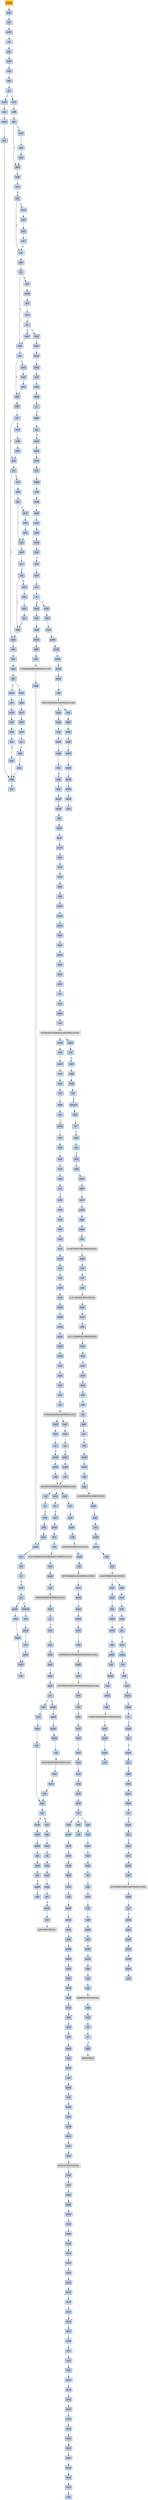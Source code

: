 strict digraph G {
	graph [bgcolor=transparent,
		name=G
	];
	node [color=lightsteelblue,
		fillcolor=lightsteelblue,
		shape=rectangle,
		style=filled
	];
	a0x0041a6f0pusha_	[color=lightgrey,
		fillcolor=orange,
		label=pusha];
	a0x0041a6f1movl_0x411000UINT32_esi	[label=movl];
	a0x0041a6f0pusha_ -> a0x0041a6f1movl_0x411000UINT32_esi	[color="#000000"];
	a0x0041a6f6leal__65536esi__edi	[label=leal];
	a0x0041a6f1movl_0x411000UINT32_esi -> a0x0041a6f6leal__65536esi__edi	[color="#000000"];
	a0x0041a6fcpushl_edi	[label=pushl];
	a0x0041a6f6leal__65536esi__edi -> a0x0041a6fcpushl_edi	[color="#000000"];
	a0x0041a6fdorl_0xffffffffUINT8_ebp	[label=orl];
	a0x0041a6fcpushl_edi -> a0x0041a6fdorl_0xffffffffUINT8_ebp	[color="#000000"];
	a0x0041a700jmp_0x0041a712	[label=jmp];
	a0x0041a6fdorl_0xffffffffUINT8_ebp -> a0x0041a700jmp_0x0041a712	[color="#000000"];
	a0x0041a712movl_esi__ebx	[label=movl];
	a0x0041a700jmp_0x0041a712 -> a0x0041a712movl_esi__ebx	[color="#000000"];
	a0x0041a714subl_0xfffffffcUINT8_esi	[label=subl];
	a0x0041a712movl_esi__ebx -> a0x0041a714subl_0xfffffffcUINT8_esi	[color="#000000"];
	a0x0041a717adcl_ebx_ebx	[label=adcl];
	a0x0041a714subl_0xfffffffcUINT8_esi -> a0x0041a717adcl_ebx_ebx	[color="#000000"];
	a0x0041a719jb_0x0041a708	[label=jb];
	a0x0041a717adcl_ebx_ebx -> a0x0041a719jb_0x0041a708	[color="#000000"];
	a0x0041a708movb_esi__al	[label=movb];
	a0x0041a719jb_0x0041a708 -> a0x0041a708movb_esi__al	[color="#000000",
		label=T];
	a0x0041a71bmovl_0x1UINT32_eax	[label=movl];
	a0x0041a719jb_0x0041a708 -> a0x0041a71bmovl_0x1UINT32_eax	[color="#000000",
		label=F];
	a0x0041a70aincl_esi	[label=incl];
	a0x0041a708movb_esi__al -> a0x0041a70aincl_esi	[color="#000000"];
	a0x0041a70bmovb_al_edi_	[label=movb];
	a0x0041a70aincl_esi -> a0x0041a70bmovb_al_edi_	[color="#000000"];
	a0x0041a70dincl_edi	[label=incl];
	a0x0041a70bmovb_al_edi_ -> a0x0041a70dincl_edi	[color="#000000"];
	a0x0041a70eaddl_ebx_ebx	[label=addl];
	a0x0041a70dincl_edi -> a0x0041a70eaddl_ebx_ebx	[color="#000000"];
	a0x0041a710jne_0x0041a719	[label=jne];
	a0x0041a70eaddl_ebx_ebx -> a0x0041a710jne_0x0041a719	[color="#000000"];
	a0x0041a720addl_ebx_ebx	[label=addl];
	a0x0041a71bmovl_0x1UINT32_eax -> a0x0041a720addl_ebx_ebx	[color="#000000"];
	a0x0041a722jne_0x0041a72b	[label=jne];
	a0x0041a720addl_ebx_ebx -> a0x0041a722jne_0x0041a72b	[color="#000000"];
	a0x0041a72badcl_eax_eax	[label=adcl];
	a0x0041a722jne_0x0041a72b -> a0x0041a72badcl_eax_eax	[color="#000000",
		label=T];
	a0x0041a724movl_esi__ebx	[label=movl];
	a0x0041a722jne_0x0041a72b -> a0x0041a724movl_esi__ebx	[color="#000000",
		label=F];
	a0x0041a72daddl_ebx_ebx	[label=addl];
	a0x0041a72badcl_eax_eax -> a0x0041a72daddl_ebx_ebx	[color="#000000"];
	a0x0041a72fjae_0x0041a720	[label=jae];
	a0x0041a72daddl_ebx_ebx -> a0x0041a72fjae_0x0041a720	[color="#000000"];
	a0x0041a731jne_0x0041a73c	[label=jne];
	a0x0041a72fjae_0x0041a720 -> a0x0041a731jne_0x0041a73c	[color="#000000",
		label=F];
	a0x0041a73cxorl_ecx_ecx	[label=xorl];
	a0x0041a731jne_0x0041a73c -> a0x0041a73cxorl_ecx_ecx	[color="#000000",
		label=T];
	a0x0041a733movl_esi__ebx	[label=movl];
	a0x0041a731jne_0x0041a73c -> a0x0041a733movl_esi__ebx	[color="#000000",
		label=F];
	a0x0041a73esubl_0x3UINT8_eax	[label=subl];
	a0x0041a73cxorl_ecx_ecx -> a0x0041a73esubl_0x3UINT8_eax	[color="#000000"];
	a0x0041a741jb_0x0041a750	[label=jb];
	a0x0041a73esubl_0x3UINT8_eax -> a0x0041a741jb_0x0041a750	[color="#000000"];
	a0x0041a750addl_ebx_ebx	[label=addl];
	a0x0041a741jb_0x0041a750 -> a0x0041a750addl_ebx_ebx	[color="#000000",
		label=T];
	a0x0041a743shll_0x8UINT8_eax	[label=shll];
	a0x0041a741jb_0x0041a750 -> a0x0041a743shll_0x8UINT8_eax	[color="#000000",
		label=F];
	a0x0041a752jne_0x0041a75b	[label=jne];
	a0x0041a750addl_ebx_ebx -> a0x0041a752jne_0x0041a75b	[color="#000000"];
	a0x0041a75badcl_ecx_ecx	[label=adcl];
	a0x0041a752jne_0x0041a75b -> a0x0041a75badcl_ecx_ecx	[color="#000000",
		label=T];
	a0x0041a754movl_esi__ebx	[label=movl];
	a0x0041a752jne_0x0041a75b -> a0x0041a754movl_esi__ebx	[color="#000000",
		label=F];
	a0x0041a75daddl_ebx_ebx	[label=addl];
	a0x0041a75badcl_ecx_ecx -> a0x0041a75daddl_ebx_ebx	[color="#000000"];
	a0x0041a75fjne_0x0041a768	[label=jne];
	a0x0041a75daddl_ebx_ebx -> a0x0041a75fjne_0x0041a768	[color="#000000"];
	a0x0041a768adcl_ecx_ecx	[label=adcl];
	a0x0041a75fjne_0x0041a768 -> a0x0041a768adcl_ecx_ecx	[color="#000000",
		label=T];
	a0x0041a761movl_esi__ebx	[label=movl];
	a0x0041a75fjne_0x0041a768 -> a0x0041a761movl_esi__ebx	[color="#000000",
		label=F];
	a0x0041a76ajne_0x0041a78c	[label=jne];
	a0x0041a768adcl_ecx_ecx -> a0x0041a76ajne_0x0041a78c	[color="#000000"];
	a0x0041a78ccmpl_0xfffff300UINT32_ebp	[label=cmpl];
	a0x0041a76ajne_0x0041a78c -> a0x0041a78ccmpl_0xfffff300UINT32_ebp	[color="#000000",
		label=T];
	a0x0041a76cincl_ecx	[label=incl];
	a0x0041a76ajne_0x0041a78c -> a0x0041a76cincl_ecx	[color="#000000",
		label=F];
	a0x0041a792adcl_0x1UINT8_ecx	[label=adcl];
	a0x0041a78ccmpl_0xfffff300UINT32_ebp -> a0x0041a792adcl_0x1UINT8_ecx	[color="#000000"];
	a0x0041a795leal_ediebp__edx	[label=leal];
	a0x0041a792adcl_0x1UINT8_ecx -> a0x0041a795leal_ediebp__edx	[color="#000000"];
	a0x0041a798cmpl_0xfffffffcUINT8_ebp	[label=cmpl];
	a0x0041a795leal_ediebp__edx -> a0x0041a798cmpl_0xfffffffcUINT8_ebp	[color="#000000"];
	a0x0041a79bjbe_0x0041a7ac	[label=jbe];
	a0x0041a798cmpl_0xfffffffcUINT8_ebp -> a0x0041a79bjbe_0x0041a7ac	[color="#000000"];
	a0x0041a79dmovb_edx__al	[label=movb];
	a0x0041a79bjbe_0x0041a7ac -> a0x0041a79dmovb_edx__al	[color="#000000",
		label=F];
	a0x0041a7acmovl_edx__eax	[label=movl];
	a0x0041a79bjbe_0x0041a7ac -> a0x0041a7acmovl_edx__eax	[color="#000000",
		label=T];
	a0x0041a79fincl_edx	[label=incl];
	a0x0041a79dmovb_edx__al -> a0x0041a79fincl_edx	[color="#000000"];
	a0x0041a7a0movb_al_edi_	[label=movb];
	a0x0041a79fincl_edx -> a0x0041a7a0movb_al_edi_	[color="#000000"];
	a0x0041a7a2incl_edi	[label=incl];
	a0x0041a7a0movb_al_edi_ -> a0x0041a7a2incl_edi	[color="#000000"];
	a0x0041a7a3decl_ecx	[label=decl];
	a0x0041a7a2incl_edi -> a0x0041a7a3decl_ecx	[color="#000000"];
	a0x0041a7a4jne_0x0041a79d	[label=jne];
	a0x0041a7a3decl_ecx -> a0x0041a7a4jne_0x0041a79d	[color="#000000"];
	a0x0041a7a6jmp_0x0041a70e	[label=jmp];
	a0x0041a7a4jne_0x0041a79d -> a0x0041a7a6jmp_0x0041a70e	[color="#000000",
		label=F];
	a0x0041a7a6jmp_0x0041a70e -> a0x0041a70eaddl_ebx_ebx	[color="#000000"];
	a0x0041a746movb_esi__al	[label=movb];
	a0x0041a743shll_0x8UINT8_eax -> a0x0041a746movb_esi__al	[color="#000000"];
	a0x0041a748incl_esi	[label=incl];
	a0x0041a746movb_esi__al -> a0x0041a748incl_esi	[color="#000000"];
	a0x0041a749xorl_0xffffffffUINT8_eax	[label=xorl];
	a0x0041a748incl_esi -> a0x0041a749xorl_0xffffffffUINT8_eax	[color="#000000"];
	a0x0041a74cje_0x0041a7c2	[label=je];
	a0x0041a749xorl_0xffffffffUINT8_eax -> a0x0041a74cje_0x0041a7c2	[color="#000000"];
	a0x0041a74emovl_eax_ebp	[label=movl];
	a0x0041a74cje_0x0041a7c2 -> a0x0041a74emovl_eax_ebp	[color="#000000",
		label=F];
	a0x0041a7c2popl_esi	[label=popl];
	a0x0041a74cje_0x0041a7c2 -> a0x0041a7c2popl_esi	[color="#000000",
		label=T];
	a0x0041a74emovl_eax_ebp -> a0x0041a750addl_ebx_ebx	[color="#000000"];
	a0x0041a7aeaddl_0x4UINT8_edx	[label=addl];
	a0x0041a7acmovl_edx__eax -> a0x0041a7aeaddl_0x4UINT8_edx	[color="#000000"];
	a0x0041a7b1movl_eax_edi_	[label=movl];
	a0x0041a7aeaddl_0x4UINT8_edx -> a0x0041a7b1movl_eax_edi_	[color="#000000"];
	a0x0041a7b3addl_0x4UINT8_edi	[label=addl];
	a0x0041a7b1movl_eax_edi_ -> a0x0041a7b3addl_0x4UINT8_edi	[color="#000000"];
	a0x0041a7b6subl_0x4UINT8_ecx	[label=subl];
	a0x0041a7b3addl_0x4UINT8_edi -> a0x0041a7b6subl_0x4UINT8_ecx	[color="#000000"];
	a0x0041a7b9ja_0x0041a7ac	[label=ja];
	a0x0041a7b6subl_0x4UINT8_ecx -> a0x0041a7b9ja_0x0041a7ac	[color="#000000"];
	a0x0041a7bbaddl_ecx_edi	[label=addl];
	a0x0041a7b9ja_0x0041a7ac -> a0x0041a7bbaddl_ecx_edi	[color="#000000",
		label=F];
	a0x0041a7bdjmp_0x0041a70e	[label=jmp];
	a0x0041a7bbaddl_ecx_edi -> a0x0041a7bdjmp_0x0041a70e	[color="#000000"];
	a0x0041a7bdjmp_0x0041a70e -> a0x0041a70eaddl_ebx_ebx	[color="#000000"];
	a0x0041a726subl_0xfffffffcUINT8_esi	[label=subl];
	a0x0041a724movl_esi__ebx -> a0x0041a726subl_0xfffffffcUINT8_esi	[color="#000000"];
	a0x0041a729adcl_ebx_ebx	[label=adcl];
	a0x0041a726subl_0xfffffffcUINT8_esi -> a0x0041a729adcl_ebx_ebx	[color="#000000"];
	a0x0041a729adcl_ebx_ebx -> a0x0041a72badcl_eax_eax	[color="#000000"];
	a0x0041a735subl_0xfffffffcUINT8_esi	[label=subl];
	a0x0041a733movl_esi__ebx -> a0x0041a735subl_0xfffffffcUINT8_esi	[color="#000000"];
	a0x0041a738adcl_ebx_ebx	[label=adcl];
	a0x0041a735subl_0xfffffffcUINT8_esi -> a0x0041a738adcl_ebx_ebx	[color="#000000"];
	a0x0041a73ajae_0x0041a720	[label=jae];
	a0x0041a738adcl_ebx_ebx -> a0x0041a73ajae_0x0041a720	[color="#000000"];
	a0x0041a73ajae_0x0041a720 -> a0x0041a73cxorl_ecx_ecx	[color="#000000",
		label=F];
	a0x0041a763subl_0xfffffffcUINT8_esi	[label=subl];
	a0x0041a761movl_esi__ebx -> a0x0041a763subl_0xfffffffcUINT8_esi	[color="#000000"];
	a0x0041a766adcl_ebx_ebx	[label=adcl];
	a0x0041a763subl_0xfffffffcUINT8_esi -> a0x0041a766adcl_ebx_ebx	[color="#000000"];
	a0x0041a766adcl_ebx_ebx -> a0x0041a768adcl_ecx_ecx	[color="#000000"];
	a0x0041a76daddl_ebx_ebx	[label=addl];
	a0x0041a76cincl_ecx -> a0x0041a76daddl_ebx_ebx	[color="#000000"];
	a0x0041a76fjne_0x0041a778	[label=jne];
	a0x0041a76daddl_ebx_ebx -> a0x0041a76fjne_0x0041a778	[color="#000000"];
	a0x0041a778adcl_ecx_ecx	[label=adcl];
	a0x0041a76fjne_0x0041a778 -> a0x0041a778adcl_ecx_ecx	[color="#000000",
		label=T];
	a0x0041a771movl_esi__ebx	[label=movl];
	a0x0041a76fjne_0x0041a778 -> a0x0041a771movl_esi__ebx	[color="#000000",
		label=F];
	a0x0041a77aaddl_ebx_ebx	[label=addl];
	a0x0041a778adcl_ecx_ecx -> a0x0041a77aaddl_ebx_ebx	[color="#000000"];
	a0x0041a77cjae_0x0041a76d	[label=jae];
	a0x0041a77aaddl_ebx_ebx -> a0x0041a77cjae_0x0041a76d	[color="#000000"];
	a0x0041a77ejne_0x0041a789	[label=jne];
	a0x0041a77cjae_0x0041a76d -> a0x0041a77ejne_0x0041a789	[color="#000000",
		label=F];
	a0x0041a789addl_0x2UINT8_ecx	[label=addl];
	a0x0041a77ejne_0x0041a789 -> a0x0041a789addl_0x2UINT8_ecx	[color="#000000",
		label=T];
	a0x0041a780movl_esi__ebx	[label=movl];
	a0x0041a77ejne_0x0041a789 -> a0x0041a780movl_esi__ebx	[color="#000000",
		label=F];
	a0x0041a789addl_0x2UINT8_ecx -> a0x0041a78ccmpl_0xfffff300UINT32_ebp	[color="#000000"];
	a0x0041a773subl_0xfffffffcUINT8_esi	[label=subl];
	a0x0041a771movl_esi__ebx -> a0x0041a773subl_0xfffffffcUINT8_esi	[color="#000000"];
	a0x0041a776adcl_ebx_ebx	[label=adcl];
	a0x0041a773subl_0xfffffffcUINT8_esi -> a0x0041a776adcl_ebx_ebx	[color="#000000"];
	a0x0041a776adcl_ebx_ebx -> a0x0041a778adcl_ecx_ecx	[color="#000000"];
	a0x0041a782subl_0xfffffffcUINT8_esi	[label=subl];
	a0x0041a780movl_esi__ebx -> a0x0041a782subl_0xfffffffcUINT8_esi	[color="#000000"];
	a0x0041a785adcl_ebx_ebx	[label=adcl];
	a0x0041a782subl_0xfffffffcUINT8_esi -> a0x0041a785adcl_ebx_ebx	[color="#000000"];
	a0x0041a787jae_0x0041a76d	[label=jae];
	a0x0041a785adcl_ebx_ebx -> a0x0041a787jae_0x0041a76d	[color="#000000"];
	a0x0041a787jae_0x0041a76d -> a0x0041a789addl_0x2UINT8_ecx	[color="#000000",
		label=F];
	a0x0041a756subl_0xfffffffcUINT8_esi	[label=subl];
	a0x0041a754movl_esi__ebx -> a0x0041a756subl_0xfffffffcUINT8_esi	[color="#000000"];
	a0x0041a759adcl_ebx_ebx	[label=adcl];
	a0x0041a756subl_0xfffffffcUINT8_esi -> a0x0041a759adcl_ebx_ebx	[color="#000000"];
	a0x0041a759adcl_ebx_ebx -> a0x0041a75badcl_ecx_ecx	[color="#000000"];
	a0x0041a7c3movl_esi_edi	[label=movl];
	a0x0041a7c2popl_esi -> a0x0041a7c3movl_esi_edi	[color="#000000"];
	a0x0041a7c5movl_0x4b0UINT32_ecx	[label=movl];
	a0x0041a7c3movl_esi_edi -> a0x0041a7c5movl_0x4b0UINT32_ecx	[color="#000000"];
	a0x0041a7camovb_edi__al	[label=movb];
	a0x0041a7c5movl_0x4b0UINT32_ecx -> a0x0041a7camovb_edi__al	[color="#000000"];
	a0x0041a7ccincl_edi	[label=incl];
	a0x0041a7camovb_edi__al -> a0x0041a7ccincl_edi	[color="#000000"];
	a0x0041a7cdsubb_0xffffffe8UINT8_al	[label=subb];
	a0x0041a7ccincl_edi -> a0x0041a7cdsubb_0xffffffe8UINT8_al	[color="#000000"];
	a0x0041a7cfcmpb_0x1UINT8_al	[label=cmpb];
	a0x0041a7cdsubb_0xffffffe8UINT8_al -> a0x0041a7cfcmpb_0x1UINT8_al	[color="#000000"];
	a0x0041a7d1ja_0x0041a7ca	[label=ja];
	a0x0041a7cfcmpb_0x1UINT8_al -> a0x0041a7d1ja_0x0041a7ca	[color="#000000"];
	a0x0041a7d3cmpb_0x4UINT8_edi_	[label=cmpb];
	a0x0041a7d1ja_0x0041a7ca -> a0x0041a7d3cmpb_0x4UINT8_edi_	[color="#000000",
		label=F];
	a0x0041a7d6jne_0x0041a7ca	[label=jne];
	a0x0041a7d3cmpb_0x4UINT8_edi_ -> a0x0041a7d6jne_0x0041a7ca	[color="#000000"];
	a0x0041a7d8movl_edi__eax	[label=movl];
	a0x0041a7d6jne_0x0041a7ca -> a0x0041a7d8movl_edi__eax	[color="#000000",
		label=F];
	a0x0041a7damovb_0x4edi__bl	[label=movb];
	a0x0041a7d8movl_edi__eax -> a0x0041a7damovb_0x4edi__bl	[color="#000000"];
	a0x0041a7ddshrw_0x8UINT8_ax	[label=shrw];
	a0x0041a7damovb_0x4edi__bl -> a0x0041a7ddshrw_0x8UINT8_ax	[color="#000000"];
	a0x0041a7e1roll_0x10UINT8_eax	[label=roll];
	a0x0041a7ddshrw_0x8UINT8_ax -> a0x0041a7e1roll_0x10UINT8_eax	[color="#000000"];
	a0x0041a7e4xchgb_al_ah	[label=xchgb];
	a0x0041a7e1roll_0x10UINT8_eax -> a0x0041a7e4xchgb_al_ah	[color="#000000"];
	a0x0041a7e6subl_edi_eax	[label=subl];
	a0x0041a7e4xchgb_al_ah -> a0x0041a7e6subl_edi_eax	[color="#000000"];
	a0x0041a7e8subb_0xffffffe8UINT8_bl	[label=subb];
	a0x0041a7e6subl_edi_eax -> a0x0041a7e8subb_0xffffffe8UINT8_bl	[color="#000000"];
	a0x0041a7ebaddl_esi_eax	[label=addl];
	a0x0041a7e8subb_0xffffffe8UINT8_bl -> a0x0041a7ebaddl_esi_eax	[color="#000000"];
	a0x0041a7edmovl_eax_edi_	[label=movl];
	a0x0041a7ebaddl_esi_eax -> a0x0041a7edmovl_eax_edi_	[color="#000000"];
	a0x0041a7efaddl_0x5UINT8_edi	[label=addl];
	a0x0041a7edmovl_eax_edi_ -> a0x0041a7efaddl_0x5UINT8_edi	[color="#000000"];
	a0x0041a7f2movb_bl_al	[label=movb];
	a0x0041a7efaddl_0x5UINT8_edi -> a0x0041a7f2movb_bl_al	[color="#000000"];
	a0x0041a7f4loop_0x0041a7cf	[label=loop];
	a0x0041a7f2movb_bl_al -> a0x0041a7f4loop_0x0041a7cf	[color="#000000"];
	a0x0041a7f6leal_0x18000esi__edi	[label=leal];
	a0x0041a7f4loop_0x0041a7cf -> a0x0041a7f6leal_0x18000esi__edi	[color="#000000",
		label=F];
	a0x0041a7fcmovl_edi__eax	[label=movl];
	a0x0041a7f6leal_0x18000esi__edi -> a0x0041a7fcmovl_edi__eax	[color="#000000"];
	a0x0041a7feorl_eax_eax	[label=orl];
	a0x0041a7fcmovl_edi__eax -> a0x0041a7feorl_eax_eax	[color="#000000"];
	a0x0041a800je_0x0041a847	[label=je];
	a0x0041a7feorl_eax_eax -> a0x0041a800je_0x0041a847	[color="#000000"];
	a0x0041a802movl_0x4edi__ebx	[label=movl];
	a0x0041a800je_0x0041a847 -> a0x0041a802movl_0x4edi__ebx	[color="#000000",
		label=F];
	a0x0041a847movl_0x1c290esi__ebp	[label=movl];
	a0x0041a800je_0x0041a847 -> a0x0041a847movl_0x1c290esi__ebp	[color="#000000",
		label=T];
	a0x0041a805leal_0x1c1a4eaxesi__eax	[label=leal];
	a0x0041a802movl_0x4edi__ebx -> a0x0041a805leal_0x1c1a4eaxesi__eax	[color="#000000"];
	a0x0041a80caddl_esi_ebx	[label=addl];
	a0x0041a805leal_0x1c1a4eaxesi__eax -> a0x0041a80caddl_esi_ebx	[color="#000000"];
	a0x0041a80epushl_eax	[label=pushl];
	a0x0041a80caddl_esi_ebx -> a0x0041a80epushl_eax	[color="#000000"];
	a0x0041a80faddl_0x8UINT8_edi	[label=addl];
	a0x0041a80epushl_eax -> a0x0041a80faddl_0x8UINT8_edi	[color="#000000"];
	a0x0041a812call_0x1c284esi_	[label=call];
	a0x0041a80faddl_0x8UINT8_edi -> a0x0041a812call_0x1c284esi_	[color="#000000"];
	LOADLIBRARYA_KERNEL32_DLL	[color=lightgrey,
		fillcolor=lightgrey,
		label="LOADLIBRARYA-KERNEL32-DLL"];
	a0x0041a812call_0x1c284esi_ -> LOADLIBRARYA_KERNEL32_DLL	[color="#000000"];
	a0x0041a818xchgl_eax_ebp	[label=xchgl];
	LOADLIBRARYA_KERNEL32_DLL -> a0x0041a818xchgl_eax_ebp	[color="#000000"];
	a0x0041a819movb_edi__al	[label=movb];
	a0x0041a818xchgl_eax_ebp -> a0x0041a819movb_edi__al	[color="#000000"];
	a0x0041a81bincl_edi	[label=incl];
	a0x0041a819movb_edi__al -> a0x0041a81bincl_edi	[color="#000000"];
	a0x0041a81corb_al_al	[label=orb];
	a0x0041a81bincl_edi -> a0x0041a81corb_al_al	[color="#000000"];
	a0x0041a81eje_0x0041a7fc	[label=je];
	a0x0041a81corb_al_al -> a0x0041a81eje_0x0041a7fc	[color="#000000"];
	a0x0041a820movl_edi_ecx	[label=movl];
	a0x0041a81eje_0x0041a7fc -> a0x0041a820movl_edi_ecx	[color="#000000",
		label=F];
	a0x0041a822jns_0x0041a82b	[label=jns];
	a0x0041a820movl_edi_ecx -> a0x0041a822jns_0x0041a82b	[color="#000000"];
	a0x0041a82bpushl_edi	[label=pushl];
	a0x0041a822jns_0x0041a82b -> a0x0041a82bpushl_edi	[color="#000000",
		label=T];
	a0x0041a824movzwl_edi__eax	[label=movzwl];
	a0x0041a822jns_0x0041a82b -> a0x0041a824movzwl_edi__eax	[color="#000000",
		label=F];
	a0x0041a82cdecl_eax	[label=decl];
	a0x0041a82bpushl_edi -> a0x0041a82cdecl_eax	[color="#000000"];
	a0x0041a82drepnz_scasb_es_edi__al	[label=repnz];
	a0x0041a82cdecl_eax -> a0x0041a82drepnz_scasb_es_edi__al	[color="#000000"];
	a0x0041a82fpushl_ebp	[label=pushl];
	a0x0041a82drepnz_scasb_es_edi__al -> a0x0041a82fpushl_ebp	[color="#000000"];
	a0x0041a830call_0x1c28cesi_	[label=call];
	a0x0041a82fpushl_ebp -> a0x0041a830call_0x1c28cesi_	[color="#000000"];
	GETPROCADDRESS_KERNEL32_DLL	[color=lightgrey,
		fillcolor=lightgrey,
		label="GETPROCADDRESS-KERNEL32-DLL"];
	a0x0041a836orl_eax_eax	[label=orl];
	GETPROCADDRESS_KERNEL32_DLL -> a0x0041a836orl_eax_eax	[color="#000000"];
	a0x00402299testl_eax_eax	[label=testl];
	GETPROCADDRESS_KERNEL32_DLL -> a0x00402299testl_eax_eax	[color="#000000"];
	a0x0040bd5bmovl_eax_0x4111b4	[label=movl];
	GETPROCADDRESS_KERNEL32_DLL -> a0x0040bd5bmovl_eax_0x4111b4	[color="#000000"];
	a0x0041a838je_0x0041a841	[label=je];
	a0x0041a836orl_eax_eax -> a0x0041a838je_0x0041a841	[color="#000000"];
	a0x0041a83amovl_eax_ebx_	[label=movl];
	a0x0041a838je_0x0041a841 -> a0x0041a83amovl_eax_ebx_	[color="#000000",
		label=F];
	a0x0041a83caddl_0x4UINT8_ebx	[label=addl];
	a0x0041a83amovl_eax_ebx_ -> a0x0041a83caddl_0x4UINT8_ebx	[color="#000000"];
	a0x0041a83fjmp_0x0041a819	[label=jmp];
	a0x0041a83caddl_0x4UINT8_ebx -> a0x0041a83fjmp_0x0041a819	[color="#000000"];
	a0x0041a83fjmp_0x0041a819 -> a0x0041a819movb_edi__al	[color="#000000"];
	a0x0041a827incl_edi	[label=incl];
	a0x0041a824movzwl_edi__eax -> a0x0041a827incl_edi	[color="#000000"];
	a0x0041a828pushl_eax	[label=pushl];
	a0x0041a827incl_edi -> a0x0041a828pushl_eax	[color="#000000"];
	a0x0041a829incl_edi	[label=incl];
	a0x0041a828pushl_eax -> a0x0041a829incl_edi	[color="#000000"];
	a0x0041a82amovl_0xaef24857UINT32_ecx	[label=movl];
	a0x0041a829incl_edi -> a0x0041a82amovl_0xaef24857UINT32_ecx	[color="#000000"];
	a0x0041a82amovl_0xaef24857UINT32_ecx -> a0x0041a82fpushl_ebp	[color="#000000"];
	a0x0041a84dleal__4096esi__edi	[label=leal];
	a0x0041a847movl_0x1c290esi__ebp -> a0x0041a84dleal__4096esi__edi	[color="#000000"];
	a0x0041a853movl_0x1000UINT32_ebx	[label=movl];
	a0x0041a84dleal__4096esi__edi -> a0x0041a853movl_0x1000UINT32_ebx	[color="#000000"];
	a0x0041a858pushl_eax	[label=pushl];
	a0x0041a853movl_0x1000UINT32_ebx -> a0x0041a858pushl_eax	[color="#000000"];
	a0x0041a859pushl_esp	[label=pushl];
	a0x0041a858pushl_eax -> a0x0041a859pushl_esp	[color="#000000"];
	a0x0041a85apushl_0x4UINT8	[label=pushl];
	a0x0041a859pushl_esp -> a0x0041a85apushl_0x4UINT8	[color="#000000"];
	a0x0041a85cpushl_ebx	[label=pushl];
	a0x0041a85apushl_0x4UINT8 -> a0x0041a85cpushl_ebx	[color="#000000"];
	a0x0041a85dpushl_edi	[label=pushl];
	a0x0041a85cpushl_ebx -> a0x0041a85dpushl_edi	[color="#000000"];
	a0x0041a85ecall_ebp	[label=call];
	a0x0041a85dpushl_edi -> a0x0041a85ecall_ebp	[color="#000000"];
	VIRTUALPROTECT_KERNEL32_DLL	[color=lightgrey,
		fillcolor=lightgrey,
		label="VIRTUALPROTECT-KERNEL32-DLL"];
	a0x0041a85ecall_ebp -> VIRTUALPROTECT_KERNEL32_DLL	[color="#000000"];
	a0x0041a860leal_0x217edi__eax	[label=leal];
	VIRTUALPROTECT_KERNEL32_DLL -> a0x0041a860leal_0x217edi__eax	[color="#000000"];
	a0x0041a875popl_eax	[label=popl];
	VIRTUALPROTECT_KERNEL32_DLL -> a0x0041a875popl_eax	[color="#000000"];
	a0x0041a866andb_0x7fUINT8_eax_	[label=andb];
	a0x0041a860leal_0x217edi__eax -> a0x0041a866andb_0x7fUINT8_eax_	[color="#000000"];
	a0x0041a869andb_0x7fUINT8_0x28eax_	[label=andb];
	a0x0041a866andb_0x7fUINT8_eax_ -> a0x0041a869andb_0x7fUINT8_0x28eax_	[color="#000000"];
	a0x0041a86dpopl_eax	[label=popl];
	a0x0041a869andb_0x7fUINT8_0x28eax_ -> a0x0041a86dpopl_eax	[color="#000000"];
	a0x0041a86epushl_eax	[label=pushl];
	a0x0041a86dpopl_eax -> a0x0041a86epushl_eax	[color="#000000"];
	a0x0041a86fpushl_esp	[label=pushl];
	a0x0041a86epushl_eax -> a0x0041a86fpushl_esp	[color="#000000"];
	a0x0041a870pushl_eax	[label=pushl];
	a0x0041a86fpushl_esp -> a0x0041a870pushl_eax	[color="#000000"];
	a0x0041a871pushl_ebx	[label=pushl];
	a0x0041a870pushl_eax -> a0x0041a871pushl_ebx	[color="#000000"];
	a0x0041a872pushl_edi	[label=pushl];
	a0x0041a871pushl_ebx -> a0x0041a872pushl_edi	[color="#000000"];
	a0x0041a873call_ebp	[label=call];
	a0x0041a872pushl_edi -> a0x0041a873call_ebp	[color="#000000"];
	a0x0041a876popa_	[label=popa];
	a0x0041a875popl_eax -> a0x0041a876popa_	[color="#000000"];
	a0x0041a877leal__128esp__eax	[label=leal];
	a0x0041a876popa_ -> a0x0041a877leal__128esp__eax	[color="#000000"];
	a0x0041a87bpushl_0x0UINT8	[label=pushl];
	a0x0041a877leal__128esp__eax -> a0x0041a87bpushl_0x0UINT8	[color="#000000"];
	a0x0041a87dcmpl_eax_esp	[label=cmpl];
	a0x0041a87bpushl_0x0UINT8 -> a0x0041a87dcmpl_eax_esp	[color="#000000"];
	a0x0041a87fjne_0x0041a87b	[label=jne];
	a0x0041a87dcmpl_eax_esp -> a0x0041a87fjne_0x0041a87b	[color="#000000"];
	a0x0041a881subl_0xffffff80UINT8_esp	[label=subl];
	a0x0041a87fjne_0x0041a87b -> a0x0041a881subl_0xffffff80UINT8_esp	[color="#000000",
		label=F];
	a0x0041a884jmp_0x0040c3a6	[label=jmp];
	a0x0041a881subl_0xffffff80UINT8_esp -> a0x0041a884jmp_0x0040c3a6	[color="#000000"];
	a0x0040c3a6pushl_0x70UINT8	[label=pushl];
	a0x0041a884jmp_0x0040c3a6 -> a0x0040c3a6pushl_0x70UINT8	[color="#000000"];
	a0x0040c3a8pushl_0x40d400UINT32	[label=pushl];
	a0x0040c3a6pushl_0x70UINT8 -> a0x0040c3a8pushl_0x40d400UINT32	[color="#000000"];
	a0x0040c3adcall_0x40c5b8	[label=call];
	a0x0040c3a8pushl_0x40d400UINT32 -> a0x0040c3adcall_0x40c5b8	[color="#000000"];
	a0x0040c5b8pushl_0x40c608UINT32	[label=pushl];
	a0x0040c3adcall_0x40c5b8 -> a0x0040c5b8pushl_0x40c608UINT32	[color="#000000"];
	a0x0040c5bdmovl_fs_0_eax	[label=movl];
	a0x0040c5b8pushl_0x40c608UINT32 -> a0x0040c5bdmovl_fs_0_eax	[color="#000000"];
	a0x0040c5c3pushl_eax	[label=pushl];
	a0x0040c5bdmovl_fs_0_eax -> a0x0040c5c3pushl_eax	[color="#000000"];
	a0x0040c5c4movl_esp_fs_0	[label=movl];
	a0x0040c5c3pushl_eax -> a0x0040c5c4movl_esp_fs_0	[color="#000000"];
	a0x0040c5cbmovl_0x10esp__eax	[label=movl];
	a0x0040c5c4movl_esp_fs_0 -> a0x0040c5cbmovl_0x10esp__eax	[color="#000000"];
	a0x0040c5cfmovl_ebp_0x10esp_	[label=movl];
	a0x0040c5cbmovl_0x10esp__eax -> a0x0040c5cfmovl_ebp_0x10esp_	[color="#000000"];
	a0x0040c5d3leal_0x10esp__ebp	[label=leal];
	a0x0040c5cfmovl_ebp_0x10esp_ -> a0x0040c5d3leal_0x10esp__ebp	[color="#000000"];
	a0x0040c5d7subl_eax_esp	[label=subl];
	a0x0040c5d3leal_0x10esp__ebp -> a0x0040c5d7subl_eax_esp	[color="#000000"];
	a0x0040c5d9pushl_ebx	[label=pushl];
	a0x0040c5d7subl_eax_esp -> a0x0040c5d9pushl_ebx	[color="#000000"];
	a0x0040c5dapushl_esi	[label=pushl];
	a0x0040c5d9pushl_ebx -> a0x0040c5dapushl_esi	[color="#000000"];
	a0x0040c5dbpushl_edi	[label=pushl];
	a0x0040c5dapushl_esi -> a0x0040c5dbpushl_edi	[color="#000000"];
	a0x0040c5dcmovl__8ebp__eax	[label=movl];
	a0x0040c5dbpushl_edi -> a0x0040c5dcmovl__8ebp__eax	[color="#000000"];
	a0x0040c5dfmovl_esp__24ebp_	[label=movl];
	a0x0040c5dcmovl__8ebp__eax -> a0x0040c5dfmovl_esp__24ebp_	[color="#000000"];
	a0x0040c5e2pushl_eax	[label=pushl];
	a0x0040c5dfmovl_esp__24ebp_ -> a0x0040c5e2pushl_eax	[color="#000000"];
	a0x0040c5e3movl__4ebp__eax	[label=movl];
	a0x0040c5e2pushl_eax -> a0x0040c5e3movl__4ebp__eax	[color="#000000"];
	a0x0040c5e6movl_0xffffffffUINT32__4ebp_	[label=movl];
	a0x0040c5e3movl__4ebp__eax -> a0x0040c5e6movl_0xffffffffUINT32__4ebp_	[color="#000000"];
	a0x0040c5edmovl_eax__8ebp_	[label=movl];
	a0x0040c5e6movl_0xffffffffUINT32__4ebp_ -> a0x0040c5edmovl_eax__8ebp_	[color="#000000"];
	a0x0040c5f0ret	[label=ret];
	a0x0040c5edmovl_eax__8ebp_ -> a0x0040c5f0ret	[color="#000000"];
	a0x0040c3b2xorl_edi_edi	[label=xorl];
	a0x0040c5f0ret -> a0x0040c3b2xorl_edi_edi	[color="#000000"];
	a0x0040c3b4pushl_edi	[label=pushl];
	a0x0040c3b2xorl_edi_edi -> a0x0040c3b4pushl_edi	[color="#000000"];
	a0x0040c3b5call_0x40d08c	[label=call];
	a0x0040c3b4pushl_edi -> a0x0040c3b5call_0x40d08c	[color="#000000"];
	GETMODULEHANDLEA_KERNEL32_DLL	[color=lightgrey,
		fillcolor=lightgrey,
		label="GETMODULEHANDLEA-KERNEL32-DLL"];
	a0x0040c3b5call_0x40d08c -> GETMODULEHANDLEA_KERNEL32_DLL	[color="#000000"];
	a0x0040c3bbcmpw_0x5a4dUINT16_eax_	[label=cmpw];
	GETMODULEHANDLEA_KERNEL32_DLL -> a0x0040c3bbcmpw_0x5a4dUINT16_eax_	[color="#000000"];
	a0x0040c538pushl_eax	[label=pushl];
	GETMODULEHANDLEA_KERNEL32_DLL -> a0x0040c538pushl_eax	[color="#000000"];
	a0x0040c3c0jne_0x40c3e1	[label=jne];
	a0x0040c3bbcmpw_0x5a4dUINT16_eax_ -> a0x0040c3c0jne_0x40c3e1	[color="#000000"];
	a0x0040c3c2movl_0x3ceax__ecx	[label=movl];
	a0x0040c3c0jne_0x40c3e1 -> a0x0040c3c2movl_0x3ceax__ecx	[color="#000000",
		label=F];
	a0x0040c3c5addl_eax_ecx	[label=addl];
	a0x0040c3c2movl_0x3ceax__ecx -> a0x0040c3c5addl_eax_ecx	[color="#000000"];
	a0x0040c3c7cmpl_0x4550UINT32_ecx_	[label=cmpl];
	a0x0040c3c5addl_eax_ecx -> a0x0040c3c7cmpl_0x4550UINT32_ecx_	[color="#000000"];
	a0x0040c3cdjne_0x40c3e1	[label=jne];
	a0x0040c3c7cmpl_0x4550UINT32_ecx_ -> a0x0040c3cdjne_0x40c3e1	[color="#000000"];
	a0x0040c3cfmovzwl_0x18ecx__eax	[label=movzwl];
	a0x0040c3cdjne_0x40c3e1 -> a0x0040c3cfmovzwl_0x18ecx__eax	[color="#000000",
		label=F];
	a0x0040c3d3cmpl_0x10bUINT32_eax	[label=cmpl];
	a0x0040c3cfmovzwl_0x18ecx__eax -> a0x0040c3d3cmpl_0x10bUINT32_eax	[color="#000000"];
	a0x0040c3d8je_0x40c3f9	[label=je];
	a0x0040c3d3cmpl_0x10bUINT32_eax -> a0x0040c3d8je_0x40c3f9	[color="#000000"];
	a0x0040c3f9cmpl_0xeUINT8_0x74ecx_	[label=cmpl];
	a0x0040c3d8je_0x40c3f9 -> a0x0040c3f9cmpl_0xeUINT8_0x74ecx_	[color="#000000",
		label=T];
	a0x0040c3fdjbe_0x40c3e1	[label=jbe];
	a0x0040c3f9cmpl_0xeUINT8_0x74ecx_ -> a0x0040c3fdjbe_0x40c3e1	[color="#000000"];
	a0x0040c3ffxorl_eax_eax	[label=xorl];
	a0x0040c3fdjbe_0x40c3e1 -> a0x0040c3ffxorl_eax_eax	[color="#000000",
		label=F];
	a0x0040c401cmpl_edi_0xe8ecx_	[label=cmpl];
	a0x0040c3ffxorl_eax_eax -> a0x0040c401cmpl_edi_0xe8ecx_	[color="#000000"];
	a0x0040c407setne_al	[label=setne];
	a0x0040c401cmpl_edi_0xe8ecx_ -> a0x0040c407setne_al	[color="#000000"];
	a0x0040c40amovl_eax__28ebp_	[label=movl];
	a0x0040c407setne_al -> a0x0040c40amovl_eax__28ebp_	[color="#000000"];
	a0x0040c40dmovl_edi__4ebp_	[label=movl];
	a0x0040c40amovl_eax__28ebp_ -> a0x0040c40dmovl_edi__4ebp_	[color="#000000"];
	a0x0040c410pushl_0x2UINT8	[label=pushl];
	a0x0040c40dmovl_edi__4ebp_ -> a0x0040c410pushl_0x2UINT8	[color="#000000"];
	a0x0040c412popl_ebx	[label=popl];
	a0x0040c410pushl_0x2UINT8 -> a0x0040c412popl_ebx	[color="#000000"];
	a0x0040c413pushl_ebx	[label=pushl];
	a0x0040c412popl_ebx -> a0x0040c413pushl_ebx	[color="#000000"];
	a0x0040c414call_0x40d334	[label=call];
	a0x0040c413pushl_ebx -> a0x0040c414call_0x40d334	[color="#000000"];
	A__SET_APP_TYPE_MSVCRT_DLL	[color=lightgrey,
		fillcolor=lightgrey,
		label="A--SET-APP-TYPE-MSVCRT-DLL"];
	a0x0040c414call_0x40d334 -> A__SET_APP_TYPE_MSVCRT_DLL	[color="#000000"];
	a0x0040c41apopl_ecx	[label=popl];
	A__SET_APP_TYPE_MSVCRT_DLL -> a0x0040c41apopl_ecx	[color="#000000"];
	a0x0040c41borl_0xffffffffUINT8_0x4116c0	[label=orl];
	a0x0040c41apopl_ecx -> a0x0040c41borl_0xffffffffUINT8_0x4116c0	[color="#000000"];
	a0x0040c422orl_0xffffffffUINT8_0x4116c4	[label=orl];
	a0x0040c41borl_0xffffffffUINT8_0x4116c0 -> a0x0040c422orl_0xffffffffUINT8_0x4116c4	[color="#000000"];
	a0x0040c429call_0x40d30c	[label=call];
	a0x0040c422orl_0xffffffffUINT8_0x4116c4 -> a0x0040c429call_0x40d30c	[color="#000000"];
	A__P__FMODE_MSVCRT_DLL	[color=lightgrey,
		fillcolor=lightgrey,
		label="A--P--FMODE-MSVCRT-DLL"];
	a0x0040c429call_0x40d30c -> A__P__FMODE_MSVCRT_DLL	[color="#000000"];
	a0x0040c42fmovl_0x4102dc_ecx	[label=movl];
	A__P__FMODE_MSVCRT_DLL -> a0x0040c42fmovl_0x4102dc_ecx	[color="#000000"];
	a0x0040c435movl_ecx_eax_	[label=movl];
	a0x0040c42fmovl_0x4102dc_ecx -> a0x0040c435movl_ecx_eax_	[color="#000000"];
	a0x0040c437call_0x40d2e8	[label=call];
	a0x0040c435movl_ecx_eax_ -> a0x0040c437call_0x40d2e8	[color="#000000"];
	A__P__COMMODE_MSVCRT_DLL	[color=lightgrey,
		fillcolor=lightgrey,
		label="A--P--COMMODE-MSVCRT-DLL"];
	a0x0040c437call_0x40d2e8 -> A__P__COMMODE_MSVCRT_DLL	[color="#000000"];
	a0x0040c43dmovl_0x4102d8_ecx	[label=movl];
	A__P__COMMODE_MSVCRT_DLL -> a0x0040c43dmovl_0x4102d8_ecx	[color="#000000"];
	a0x0040c443movl_ecx_eax_	[label=movl];
	a0x0040c43dmovl_0x4102d8_ecx -> a0x0040c443movl_ecx_eax_	[color="#000000"];
	a0x0040c445movl_0x40d2ec_eax	[label=movl];
	a0x0040c443movl_ecx_eax_ -> a0x0040c445movl_0x40d2ec_eax	[color="#000000"];
	a0x0040c44amovl_eax__eax	[label=movl];
	a0x0040c445movl_0x40d2ec_eax -> a0x0040c44amovl_eax__eax	[color="#000000"];
	a0x0040c44cmovl_eax_0x4116bc	[label=movl];
	a0x0040c44amovl_eax__eax -> a0x0040c44cmovl_eax_0x4116bc	[color="#000000"];
	a0x0040c451call_0x40c5b4	[label=call];
	a0x0040c44cmovl_eax_0x4116bc -> a0x0040c451call_0x40c5b4	[color="#000000"];
	a0x0040c5b4xorl_eax_eax	[label=xorl];
	a0x0040c451call_0x40c5b4 -> a0x0040c5b4xorl_eax_eax	[color="#000000"];
	a0x0040c5b6ret	[label=ret];
	a0x0040c5b4xorl_eax_eax -> a0x0040c5b6ret	[color="#000000"];
	a0x0040c456cmpl_edi_0x410000	[label=cmpl];
	a0x0040c5b6ret -> a0x0040c456cmpl_edi_0x410000	[color="#000000"];
	a0x0040c45cjne_0x40c46a	[label=jne];
	a0x0040c456cmpl_edi_0x410000 -> a0x0040c45cjne_0x40c46a	[color="#000000"];
	a0x0040c46acall_0x40c5a2	[label=call];
	a0x0040c45cjne_0x40c46a -> a0x0040c46acall_0x40c5a2	[color="#000000",
		label=T];
	a0x0040c5a2pushl_0x30000UINT32	[label=pushl];
	a0x0040c46acall_0x40c5a2 -> a0x0040c5a2pushl_0x30000UINT32	[color="#000000"];
	a0x0040c5a7pushl_0x10000UINT32	[label=pushl];
	a0x0040c5a2pushl_0x30000UINT32 -> a0x0040c5a7pushl_0x10000UINT32	[color="#000000"];
	a0x0040c5accall_0x40c602	[label=call];
	a0x0040c5a7pushl_0x10000UINT32 -> a0x0040c5accall_0x40c602	[color="#000000"];
	a0x0040c602jmp_0x40d338	[label=jmp];
	a0x0040c5accall_0x40c602 -> a0x0040c602jmp_0x40d338	[color="#000000"];
	A_CONTROLFP_MSVCRT_DLL	[color=lightgrey,
		fillcolor=lightgrey,
		label="A-CONTROLFP-MSVCRT-DLL"];
	a0x0040c602jmp_0x40d338 -> A_CONTROLFP_MSVCRT_DLL	[color="#000000"];
	a0x0040c5b1popl_ecx	[label=popl];
	A_CONTROLFP_MSVCRT_DLL -> a0x0040c5b1popl_ecx	[color="#000000"];
	a0x0040c5b2popl_ecx	[label=popl];
	a0x0040c5b1popl_ecx -> a0x0040c5b2popl_ecx	[color="#000000"];
	a0x0040c5b3ret	[label=ret];
	a0x0040c5b2popl_ecx -> a0x0040c5b3ret	[color="#000000"];
	a0x0040c46fpushl_0x40d3d8UINT32	[label=pushl];
	a0x0040c5b3ret -> a0x0040c46fpushl_0x40d3d8UINT32	[color="#000000"];
	a0x0040c474pushl_0x40d3d4UINT32	[label=pushl];
	a0x0040c46fpushl_0x40d3d8UINT32 -> a0x0040c474pushl_0x40d3d4UINT32	[color="#000000"];
	a0x0040c479call_0x40c59c	[label=call];
	a0x0040c474pushl_0x40d3d4UINT32 -> a0x0040c479call_0x40c59c	[color="#000000"];
	a0x0040c59cjmp_0x40d2f4	[label=jmp];
	a0x0040c479call_0x40c59c -> a0x0040c59cjmp_0x40d2f4	[color="#000000"];
	A_INITTERM_MSVCRT_DLL	[color=lightgrey,
		fillcolor=lightgrey,
		label="A-INITTERM-MSVCRT-DLL"];
	a0x0040c59cjmp_0x40d2f4 -> A_INITTERM_MSVCRT_DLL	[color="#000000"];
	a0x0040c47emovl_0x4102d4_eax	[label=movl];
	A_INITTERM_MSVCRT_DLL -> a0x0040c47emovl_0x4102d4_eax	[color="#000000"];
	a0x0040c4b4addl_0x24UINT8_esp	[label=addl];
	A_INITTERM_MSVCRT_DLL -> a0x0040c4b4addl_0x24UINT8_esp	[color="#000000"];
	a0x0040c483movl_eax__32ebp_	[label=movl];
	a0x0040c47emovl_0x4102d4_eax -> a0x0040c483movl_eax__32ebp_	[color="#000000"];
	a0x0040c486leal__32ebp__eax	[label=leal];
	a0x0040c483movl_eax__32ebp_ -> a0x0040c486leal__32ebp__eax	[color="#000000"];
	a0x0040c489pushl_eax	[label=pushl];
	a0x0040c486leal__32ebp__eax -> a0x0040c489pushl_eax	[color="#000000"];
	a0x0040c48apushl_0x4102d0	[label=pushl];
	a0x0040c489pushl_eax -> a0x0040c48apushl_0x4102d0	[color="#000000"];
	a0x0040c490leal__36ebp__eax	[label=leal];
	a0x0040c48apushl_0x4102d0 -> a0x0040c490leal__36ebp__eax	[color="#000000"];
	a0x0040c493pushl_eax	[label=pushl];
	a0x0040c490leal__36ebp__eax -> a0x0040c493pushl_eax	[color="#000000"];
	a0x0040c494leal__40ebp__eax	[label=leal];
	a0x0040c493pushl_eax -> a0x0040c494leal__40ebp__eax	[color="#000000"];
	a0x0040c497pushl_eax	[label=pushl];
	a0x0040c494leal__40ebp__eax -> a0x0040c497pushl_eax	[color="#000000"];
	a0x0040c498leal__44ebp__eax	[label=leal];
	a0x0040c497pushl_eax -> a0x0040c498leal__44ebp__eax	[color="#000000"];
	a0x0040c49bpushl_eax	[label=pushl];
	a0x0040c498leal__44ebp__eax -> a0x0040c49bpushl_eax	[color="#000000"];
	a0x0040c49ccall_0x40d2f8	[label=call];
	a0x0040c49bpushl_eax -> a0x0040c49ccall_0x40d2f8	[color="#000000"];
	A__WGETMAINARGS_MSVCRT_DLL	[color=lightgrey,
		fillcolor=lightgrey,
		label="A--WGETMAINARGS-MSVCRT-DLL"];
	a0x0040c49ccall_0x40d2f8 -> A__WGETMAINARGS_MSVCRT_DLL	[color="#000000"];
	a0x0040c4a2movl_eax__48ebp_	[label=movl];
	A__WGETMAINARGS_MSVCRT_DLL -> a0x0040c4a2movl_eax__48ebp_	[color="#000000"];
	a0x0040c4a5pushl_0x40d3d0UINT32	[label=pushl];
	a0x0040c4a2movl_eax__48ebp_ -> a0x0040c4a5pushl_0x40d3d0UINT32	[color="#000000"];
	a0x0040c4aapushl_0x40d3acUINT32	[label=pushl];
	a0x0040c4a5pushl_0x40d3d0UINT32 -> a0x0040c4aapushl_0x40d3acUINT32	[color="#000000"];
	a0x0040c4afcall_0x40c59c	[label=call];
	a0x0040c4aapushl_0x40d3acUINT32 -> a0x0040c4afcall_0x40c59c	[color="#000000"];
	a0x0040c4b7movl_0x40d2fc_eax	[label=movl];
	a0x0040c4b4addl_0x24UINT8_esp -> a0x0040c4b7movl_0x40d2fc_eax	[color="#000000"];
	a0x0040c4bcmovl_eax__esi	[label=movl];
	a0x0040c4b7movl_0x40d2fc_eax -> a0x0040c4bcmovl_eax__esi	[color="#000000"];
	a0x0040c4becmpl_edi_esi	[label=cmpl];
	a0x0040c4bcmovl_eax__esi -> a0x0040c4becmpl_edi_esi	[color="#000000"];
	a0x0040c4c0jne_0x40c4d0	[label=jne];
	a0x0040c4becmpl_edi_esi -> a0x0040c4c0jne_0x40c4d0	[color="#000000"];
	a0x0040c4d0movl_esi__52ebp_	[label=movl];
	a0x0040c4c0jne_0x40c4d0 -> a0x0040c4d0movl_esi__52ebp_	[color="#000000",
		label=T];
	a0x0040c4d3cmpw_0x22UINT8_esi_	[label=cmpw];
	a0x0040c4d0movl_esi__52ebp_ -> a0x0040c4d3cmpw_0x22UINT8_esi_	[color="#000000"];
	a0x0040c4d7jne_0x40c51e	[label=jne];
	a0x0040c4d3cmpw_0x22UINT8_esi_ -> a0x0040c4d7jne_0x40c51e	[color="#000000"];
	a0x0040c4d9addl_ebx_esi	[label=addl];
	a0x0040c4d7jne_0x40c51e -> a0x0040c4d9addl_ebx_esi	[color="#000000",
		label=F];
	a0x0040c4dbmovl_esi__52ebp_	[label=movl];
	a0x0040c4d9addl_ebx_esi -> a0x0040c4dbmovl_esi__52ebp_	[color="#000000"];
	a0x0040c4demovw_esi__ax	[label=movw];
	a0x0040c4dbmovl_esi__52ebp_ -> a0x0040c4demovw_esi__ax	[color="#000000"];
	a0x0040c4e1cmpw_di_ax	[label=cmpw];
	a0x0040c4demovw_esi__ax -> a0x0040c4e1cmpw_di_ax	[color="#000000"];
	a0x0040c4e4je_0x40c4ec	[label=je];
	a0x0040c4e1cmpw_di_ax -> a0x0040c4e4je_0x40c4ec	[color="#000000"];
	a0x0040c4e6cmpw_0x22UINT16_ax	[label=cmpw];
	a0x0040c4e4je_0x40c4ec -> a0x0040c4e6cmpw_0x22UINT16_ax	[color="#000000",
		label=F];
	a0x0040c4eajne_0x40c4d9	[label=jne];
	a0x0040c4e6cmpw_0x22UINT16_ax -> a0x0040c4eajne_0x40c4d9	[color="#000000"];
	a0x0040c4eccmpw_0x22UINT8_esi_	[label=cmpw];
	a0x0040c4eajne_0x40c4d9 -> a0x0040c4eccmpw_0x22UINT8_esi_	[color="#000000",
		label=F];
	a0x0040c4f0jne_0x40c4f7	[label=jne];
	a0x0040c4eccmpw_0x22UINT8_esi_ -> a0x0040c4f0jne_0x40c4f7	[color="#000000"];
	a0x0040c4f2addl_ebx_esi	[label=addl];
	a0x0040c4f0jne_0x40c4f7 -> a0x0040c4f2addl_ebx_esi	[color="#000000",
		label=F];
	a0x0040c4f4movl_esi__52ebp_	[label=movl];
	a0x0040c4f2addl_ebx_esi -> a0x0040c4f4movl_esi__52ebp_	[color="#000000"];
	a0x0040c4f7movw_esi__ax	[label=movw];
	a0x0040c4f4movl_esi__52ebp_ -> a0x0040c4f7movw_esi__ax	[color="#000000"];
	a0x0040c4facmpw_di_ax	[label=cmpw];
	a0x0040c4f7movw_esi__ax -> a0x0040c4facmpw_di_ax	[color="#000000"];
	a0x0040c4fdje_0x40c505	[label=je];
	a0x0040c4facmpw_di_ax -> a0x0040c4fdje_0x40c505	[color="#000000"];
	a0x0040c4ffcmpw_0x20UINT16_ax	[label=cmpw];
	a0x0040c4fdje_0x40c505 -> a0x0040c4ffcmpw_0x20UINT16_ax	[color="#000000",
		label=F];
	a0x0040c503jbe_0x40c4f2	[label=jbe];
	a0x0040c4ffcmpw_0x20UINT16_ax -> a0x0040c503jbe_0x40c4f2	[color="#000000"];
	a0x0040c505movl_edi__76ebp_	[label=movl];
	a0x0040c503jbe_0x40c4f2 -> a0x0040c505movl_edi__76ebp_	[color="#000000",
		label=F];
	a0x0040c508leal__120ebp__eax	[label=leal];
	a0x0040c505movl_edi__76ebp_ -> a0x0040c508leal__120ebp__eax	[color="#000000"];
	a0x0040c50bpushl_eax	[label=pushl];
	a0x0040c508leal__120ebp__eax -> a0x0040c50bpushl_eax	[color="#000000"];
	a0x0040c50ccall_0x40d090	[label=call];
	a0x0040c50bpushl_eax -> a0x0040c50ccall_0x40d090	[color="#000000"];
	GETSTARTUPINFOW_KERNEL32_DLL	[color=lightgrey,
		fillcolor=lightgrey,
		label="GETSTARTUPINFOW-KERNEL32-DLL"];
	a0x0040c50ccall_0x40d090 -> GETSTARTUPINFOW_KERNEL32_DLL	[color="#000000"];
	a0x0040c512testb_0x1UINT8__76ebp_	[label=testb];
	GETSTARTUPINFOW_KERNEL32_DLL -> a0x0040c512testb_0x1UINT8__76ebp_	[color="#000000"];
	a0x0040c516je_0x40c52b	[label=je];
	a0x0040c512testb_0x1UINT8__76ebp_ -> a0x0040c516je_0x40c52b	[color="#000000"];
	a0x0040c52bpushl_0xaUINT8	[label=pushl];
	a0x0040c516je_0x40c52b -> a0x0040c52bpushl_0xaUINT8	[color="#000000",
		label=T];
	a0x0040c52dpopl_eax	[label=popl];
	a0x0040c52bpushl_0xaUINT8 -> a0x0040c52dpopl_eax	[color="#000000"];
	a0x0040c52epushl_eax	[label=pushl];
	a0x0040c52dpopl_eax -> a0x0040c52epushl_eax	[color="#000000"];
	a0x0040c52fpushl_esi	[label=pushl];
	a0x0040c52epushl_eax -> a0x0040c52fpushl_esi	[color="#000000"];
	a0x0040c530pushl_edi	[label=pushl];
	a0x0040c52fpushl_esi -> a0x0040c530pushl_edi	[color="#000000"];
	a0x0040c531pushl_edi	[label=pushl];
	a0x0040c530pushl_edi -> a0x0040c531pushl_edi	[color="#000000"];
	a0x0040c532call_0x40d08c	[label=call];
	a0x0040c531pushl_edi -> a0x0040c532call_0x40d08c	[color="#000000"];
	a0x0040c539call_0x40aa30	[label=call];
	a0x0040c538pushl_eax -> a0x0040c539call_0x40aa30	[color="#000000"];
	a0x0040aa30pushl_ebp	[label=pushl];
	a0x0040c539call_0x40aa30 -> a0x0040aa30pushl_ebp	[color="#000000"];
	a0x0040aa31movl_esp_ebp	[label=movl];
	a0x0040aa30pushl_ebp -> a0x0040aa31movl_esp_ebp	[color="#000000"];
	a0x0040aa33movl_0x3e5cUINT32_eax	[label=movl];
	a0x0040aa31movl_esp_ebp -> a0x0040aa33movl_0x3e5cUINT32_eax	[color="#000000"];
	a0x0040aa38call_0x40c620	[label=call];
	a0x0040aa33movl_0x3e5cUINT32_eax -> a0x0040aa38call_0x40c620	[color="#000000"];
	a0x0040c620cmpl_0x1000UINT32_eax	[label=cmpl];
	a0x0040aa38call_0x40c620 -> a0x0040c620cmpl_0x1000UINT32_eax	[color="#000000"];
	a0x0040c625jae_0x40c635	[label=jae];
	a0x0040c620cmpl_0x1000UINT32_eax -> a0x0040c625jae_0x40c635	[color="#000000"];
	a0x0040c635pushl_ecx	[label=pushl];
	a0x0040c625jae_0x40c635 -> a0x0040c635pushl_ecx	[color="#000000",
		label=T];
	a0x0040c636leal_0x8esp__ecx	[label=leal];
	a0x0040c635pushl_ecx -> a0x0040c636leal_0x8esp__ecx	[color="#000000"];
	a0x0040c63asubl_0x1000UINT32_ecx	[label=subl];
	a0x0040c636leal_0x8esp__ecx -> a0x0040c63asubl_0x1000UINT32_ecx	[color="#000000"];
	a0x0040c640subl_0x1000UINT32_eax	[label=subl];
	a0x0040c63asubl_0x1000UINT32_ecx -> a0x0040c640subl_0x1000UINT32_eax	[color="#000000"];
	a0x0040c645testl_eax_ecx_	[label=testl];
	a0x0040c640subl_0x1000UINT32_eax -> a0x0040c645testl_eax_ecx_	[color="#000000"];
	a0x0040c647cmpl_0x1000UINT32_eax	[label=cmpl];
	a0x0040c645testl_eax_ecx_ -> a0x0040c647cmpl_0x1000UINT32_eax	[color="#000000"];
	a0x0040c64cjae_0x40c63a	[label=jae];
	a0x0040c647cmpl_0x1000UINT32_eax -> a0x0040c64cjae_0x40c63a	[color="#000000"];
	a0x0040c64esubl_eax_ecx	[label=subl];
	a0x0040c64cjae_0x40c63a -> a0x0040c64esubl_eax_ecx	[color="#000000",
		label=F];
	a0x0040c650movl_esp_eax	[label=movl];
	a0x0040c64esubl_eax_ecx -> a0x0040c650movl_esp_eax	[color="#000000"];
	a0x0040c652testl_eax_ecx_	[label=testl];
	a0x0040c650movl_esp_eax -> a0x0040c652testl_eax_ecx_	[color="#000000"];
	a0x0040c654movl_ecx_esp	[label=movl];
	a0x0040c652testl_eax_ecx_ -> a0x0040c654movl_ecx_esp	[color="#000000"];
	a0x0040c656movl_eax__ecx	[label=movl];
	a0x0040c654movl_ecx_esp -> a0x0040c656movl_eax__ecx	[color="#000000"];
	a0x0040c658movl_0x4eax__eax	[label=movl];
	a0x0040c656movl_eax__ecx -> a0x0040c658movl_0x4eax__eax	[color="#000000"];
	a0x0040c65bpushl_eax	[label=pushl];
	a0x0040c658movl_0x4eax__eax -> a0x0040c65bpushl_eax	[color="#000000"];
	a0x0040c65cret	[label=ret];
	a0x0040c65bpushl_eax -> a0x0040c65cret	[color="#000000"];
	a0x0040aa3dcall_0x402262	[label=call];
	a0x0040c65cret -> a0x0040aa3dcall_0x402262	[color="#000000"];
	a0x00402262pushl_ebp	[label=pushl];
	a0x0040aa3dcall_0x402262 -> a0x00402262pushl_ebp	[color="#000000"];
	a0x00402263movl_esp_ebp	[label=movl];
	a0x00402262pushl_ebp -> a0x00402263movl_esp_ebp	[color="#000000"];
	a0x00402265pushl_ecx	[label=pushl];
	a0x00402263movl_esp_ebp -> a0x00402265pushl_ecx	[color="#000000"];
	a0x00402266pushl_ecx	[label=pushl];
	a0x00402265pushl_ecx -> a0x00402266pushl_ecx	[color="#000000"];
	a0x00402267pushl_ebx	[label=pushl];
	a0x00402266pushl_ecx -> a0x00402267pushl_ebx	[color="#000000"];
	a0x00402268pushl_esi	[label=pushl];
	a0x00402267pushl_ebx -> a0x00402268pushl_esi	[color="#000000"];
	a0x00402269pushl_edi	[label=pushl];
	a0x00402268pushl_esi -> a0x00402269pushl_edi	[color="#000000"];
	a0x0040226apushl_0x40d808UINT32	[label=pushl];
	a0x00402269pushl_edi -> a0x0040226apushl_0x40d808UINT32	[color="#000000"];
	a0x0040226fmovl_0x8UINT32__8ebp_	[label=movl];
	a0x0040226apushl_0x40d808UINT32 -> a0x0040226fmovl_0x8UINT32__8ebp_	[color="#000000"];
	a0x00402276movl_0x1ffUINT32__4ebp_	[label=movl];
	a0x0040226fmovl_0x8UINT32__8ebp_ -> a0x00402276movl_0x1ffUINT32__4ebp_	[color="#000000"];
	a0x0040227dxorl_ebx_ebx	[label=xorl];
	a0x00402276movl_0x1ffUINT32__4ebp_ -> a0x0040227dxorl_ebx_ebx	[color="#000000"];
	a0x0040227fxorl_edi_edi	[label=xorl];
	a0x0040227dxorl_ebx_ebx -> a0x0040227fxorl_edi_edi	[color="#000000"];
	a0x00402281call_0x40d0c0	[label=call];
	a0x0040227fxorl_edi_edi -> a0x00402281call_0x40d0c0	[color="#000000"];
	LOADLIBRARYW_KERNEL32_DLL	[color=lightgrey,
		fillcolor=lightgrey,
		label="LOADLIBRARYW-KERNEL32-DLL"];
	a0x00402281call_0x40d0c0 -> LOADLIBRARYW_KERNEL32_DLL	[color="#000000"];
	a0x00402287movl_eax_esi	[label=movl];
	LOADLIBRARYW_KERNEL32_DLL -> a0x00402287movl_eax_esi	[color="#000000"];
	a0x0040bd46testl_eax_eax	[label=testl];
	LOADLIBRARYW_KERNEL32_DLL -> a0x0040bd46testl_eax_eax	[color="#000000"];
	a0x00402289testl_esi_esi	[label=testl];
	a0x00402287movl_eax_esi -> a0x00402289testl_esi_esi	[color="#000000"];
	a0x0040228bje_0x4022b5	[label=je];
	a0x00402289testl_esi_esi -> a0x0040228bje_0x4022b5	[color="#000000"];
	a0x0040228dpushl_0x40d824UINT32	[label=pushl];
	a0x0040228bje_0x4022b5 -> a0x0040228dpushl_0x40d824UINT32	[color="#000000",
		label=F];
	a0x00402292pushl_esi	[label=pushl];
	a0x0040228dpushl_0x40d824UINT32 -> a0x00402292pushl_esi	[color="#000000"];
	a0x00402293call_0x40d0b4	[label=call];
	a0x00402292pushl_esi -> a0x00402293call_0x40d0b4	[color="#000000"];
	a0x00402293call_0x40d0b4 -> GETPROCADDRESS_KERNEL32_DLL	[color="#000000"];
	a0x0040229bje_0x4022a6	[label=je];
	a0x00402299testl_eax_eax -> a0x0040229bje_0x4022a6	[color="#000000"];
	a0x0040229dleal__8ebp__ecx	[label=leal];
	a0x0040229bje_0x4022a6 -> a0x0040229dleal__8ebp__ecx	[color="#000000",
		label=F];
	a0x004022a0pushl_ecx	[label=pushl];
	a0x0040229dleal__8ebp__ecx -> a0x004022a0pushl_ecx	[color="#000000"];
	a0x004022a1incl_edi	[label=incl];
	a0x004022a0pushl_ecx -> a0x004022a1incl_edi	[color="#000000"];
	a0x004022a2call_eax	[label=call];
	a0x004022a1incl_edi -> a0x004022a2call_eax	[color="#000000"];
	INITCOMMONCONTROLSEX_COMCTL32_DLL	[color=lightgrey,
		fillcolor=lightgrey,
		label="INITCOMMONCONTROLSEX-COMCTL32-DLL"];
	a0x004022a2call_eax -> INITCOMMONCONTROLSEX_COMCTL32_DLL	[color="#000000"];
	a0x004022a4movl_eax_ebx	[label=movl];
	INITCOMMONCONTROLSEX_COMCTL32_DLL -> a0x004022a4movl_eax_ebx	[color="#000000"];
	a0x004022a6pushl_esi	[label=pushl];
	a0x004022a4movl_eax_ebx -> a0x004022a6pushl_esi	[color="#000000"];
	a0x004022a7call_0x40d0b8	[label=call];
	a0x004022a6pushl_esi -> a0x004022a7call_0x40d0b8	[color="#000000"];
	FREELIBRARY_KERNEL32_DLL	[color=lightgrey,
		fillcolor=lightgrey,
		label="FREELIBRARY-KERNEL32-DLL"];
	a0x004022a7call_0x40d0b8 -> FREELIBRARY_KERNEL32_DLL	[color="#000000"];
	a0x004022adtestl_edi_edi	[label=testl];
	FREELIBRARY_KERNEL32_DLL -> a0x004022adtestl_edi_edi	[color="#000000"];
	a0x004022afje_0x4022b5	[label=je];
	a0x004022adtestl_edi_edi -> a0x004022afje_0x4022b5	[color="#000000"];
	a0x004022b1movl_ebx_eax	[label=movl];
	a0x004022afje_0x4022b5 -> a0x004022b1movl_ebx_eax	[color="#000000",
		label=F];
	a0x004022b3jmp_0x4022be	[label=jmp];
	a0x004022b1movl_ebx_eax -> a0x004022b3jmp_0x4022be	[color="#000000"];
	a0x004022betestl_eax_eax	[label=testl];
	a0x004022b3jmp_0x4022be -> a0x004022betestl_eax_eax	[color="#000000"];
	a0x004022c0popl_edi	[label=popl];
	a0x004022betestl_eax_eax -> a0x004022c0popl_edi	[color="#000000"];
	a0x004022c1popl_esi	[label=popl];
	a0x004022c0popl_edi -> a0x004022c1popl_esi	[color="#000000"];
	a0x004022c2popl_ebx	[label=popl];
	a0x004022c1popl_esi -> a0x004022c2popl_ebx	[color="#000000"];
	a0x004022c3jne_0x4022dc	[label=jne];
	a0x004022c2popl_ebx -> a0x004022c3jne_0x4022dc	[color="#000000"];
	a0x004022c5pushl_0x30UINT8	[label=pushl];
	a0x004022c3jne_0x4022dc -> a0x004022c5pushl_0x30UINT8	[color="#000000",
		label=F];
	a0x004022dcxorl_eax_eax	[label=xorl];
	a0x004022c3jne_0x4022dc -> a0x004022dcxorl_eax_eax	[color="#000000",
		label=T];
	a0x004022c7pushl_0x40d83cUINT32	[label=pushl];
	a0x004022c5pushl_0x30UINT8 -> a0x004022c7pushl_0x40d83cUINT32	[color="#000000"];
	a0x004022deincl_eax	[label=incl];
	a0x004022dcxorl_eax_eax -> a0x004022deincl_eax	[color="#000000"];
	a0x004022dfleave_	[label=leave];
	a0x004022deincl_eax -> a0x004022dfleave_	[color="#000000"];
	a0x004022e0ret	[label=ret];
	a0x004022dfleave_ -> a0x004022e0ret	[color="#000000"];
	a0x0040aa42testl_eax_eax	[label=testl];
	a0x004022e0ret -> a0x0040aa42testl_eax_eax	[color="#000000"];
	a0x0040aa44jne_0x40aa4c	[label=jne];
	a0x0040aa42testl_eax_eax -> a0x0040aa44jne_0x40aa4c	[color="#000000"];
	a0x0040aa4cpushl_ebx	[label=pushl];
	a0x0040aa44jne_0x40aa4c -> a0x0040aa4cpushl_ebx	[color="#000000",
		label=T];
	a0x0040aa46incl_eax	[label=incl];
	a0x0040aa44jne_0x40aa4c -> a0x0040aa46incl_eax	[color="#000000",
		label=F];
	a0x0040aa4dpushl_esi	[label=pushl];
	a0x0040aa4cpushl_ebx -> a0x0040aa4dpushl_esi	[color="#000000"];
	a0x0040aa4epushl_edi	[label=pushl];
	a0x0040aa4dpushl_esi -> a0x0040aa4epushl_edi	[color="#000000"];
	a0x0040aa4fcall_0x40bd32	[label=call];
	a0x0040aa4epushl_edi -> a0x0040aa4fcall_0x40bd32	[color="#000000"];
	a0x0040bd32cmpl_0x0UINT8_0x4111b8	[label=cmpl];
	a0x0040aa4fcall_0x40bd32 -> a0x0040bd32cmpl_0x0UINT8_0x4111b8	[color="#000000"];
	a0x0040bd39jne_0x40bd60	[label=jne];
	a0x0040bd32cmpl_0x0UINT8_0x4111b8 -> a0x0040bd39jne_0x40bd60	[color="#000000"];
	a0x0040bd3bpushl_0x40e6b0UINT32	[label=pushl];
	a0x0040bd39jne_0x40bd60 -> a0x0040bd3bpushl_0x40e6b0UINT32	[color="#000000",
		label=F];
	a0x0040bd40call_0x40d0c0	[label=call];
	a0x0040bd3bpushl_0x40e6b0UINT32 -> a0x0040bd40call_0x40d0c0	[color="#000000"];
	a0x0040bd48movl_eax_0x4111b8	[label=movl];
	a0x0040bd46testl_eax_eax -> a0x0040bd48movl_eax_0x4111b8	[color="#000000"];
	a0x0040bd4dje_0x40bd60	[label=je];
	a0x0040bd48movl_eax_0x4111b8 -> a0x0040bd4dje_0x40bd60	[color="#000000"];
	a0x0040bd4fpushl_0x40e6c8UINT32	[label=pushl];
	a0x0040bd4dje_0x40bd60 -> a0x0040bd4fpushl_0x40e6c8UINT32	[color="#000000",
		label=F];
	a0x0040bd54pushl_eax	[label=pushl];
	a0x0040bd4fpushl_0x40e6c8UINT32 -> a0x0040bd54pushl_eax	[color="#000000"];
	a0x0040bd55call_0x40d0b4	[label=call];
	a0x0040bd54pushl_eax -> a0x0040bd55call_0x40d0b4	[color="#000000"];
	a0x0040bd55call_0x40d0b4 -> GETPROCADDRESS_KERNEL32_DLL	[color="#000000"];
	a0x0040bd60ret	[label=ret];
	a0x0040bd5bmovl_eax_0x4111b4 -> a0x0040bd60ret	[color="#000000"];
	a0x0040aa54xorl_ebx_ebx	[label=xorl];
	a0x0040bd60ret -> a0x0040aa54xorl_ebx_ebx	[color="#000000"];
	a0x0040aa56pushl_ebx	[label=pushl];
	a0x0040aa54xorl_ebx_ebx -> a0x0040aa56pushl_ebx	[color="#000000"];
	a0x0040aa57call_0x40d3a0	[label=call];
	a0x0040aa56pushl_ebx -> a0x0040aa57call_0x40d3a0	[color="#000000"];
	OLEINITIALIZE_OLE32_DLL	[color=lightgrey,
		fillcolor=lightgrey,
		label="OLEINITIALIZE-OLE32-DLL"];
	a0x0040aa57call_0x40d3a0 -> OLEINITIALIZE_OLE32_DLL	[color="#000000"];
	a0x0040aa5dpushl_0x8001UINT32	[label=pushl];
	OLEINITIALIZE_OLE32_DLL -> a0x0040aa5dpushl_0x8001UINT32	[color="#000000"];
	a0x0040aa62call_0x40d078	[label=call];
	a0x0040aa5dpushl_0x8001UINT32 -> a0x0040aa62call_0x40d078	[color="#000000"];
	SETERRORMODE_KERNEL32_DLL	[color=lightgrey,
		fillcolor=lightgrey,
		label="SETERRORMODE-KERNEL32-DLL"];
	a0x0040aa62call_0x40d078 -> SETERRORMODE_KERNEL32_DLL	[color="#000000"];
	a0x0040aa68movl_0x40d0bc_edi	[label=movl];
	SETERRORMODE_KERNEL32_DLL -> a0x0040aa68movl_0x40d0bc_edi	[color="#000000"];
	a0x0040aa6epushl_ebx	[label=pushl];
	a0x0040aa68movl_0x40d0bc_edi -> a0x0040aa6epushl_ebx	[color="#000000"];
	a0x0040aa6fpushl_0x40bd17UINT32	[label=pushl];
	a0x0040aa6epushl_ebx -> a0x0040aa6fpushl_0x40bd17UINT32	[color="#000000"];
	a0x0040aa74pushl_ebx	[label=pushl];
	a0x0040aa6fpushl_0x40bd17UINT32 -> a0x0040aa74pushl_ebx	[color="#000000"];
	a0x0040aa75movl_0x11223344UINT32_0x410a60	[label=movl];
	a0x0040aa74pushl_ebx -> a0x0040aa75movl_0x11223344UINT32_0x410a60	[color="#000000"];
	a0x0040aa7fcall_edi	[label=call];
	a0x0040aa75movl_0x11223344UINT32_0x410a60 -> a0x0040aa7fcall_edi	[color="#000000"];
	GETMODULEHANDLEW_KERNEL32_DLL	[color=lightgrey,
		fillcolor=lightgrey,
		label="GETMODULEHANDLEW-KERNEL32-DLL"];
	a0x0040aa7fcall_edi -> GETMODULEHANDLEW_KERNEL32_DLL	[color="#000000"];
	a0x0040aa81pushl_eax	[label=pushl];
	GETMODULEHANDLEW_KERNEL32_DLL -> a0x0040aa81pushl_eax	[color="#000000"];
	a0x0040aa82call_0x40d088	[label=call];
	a0x0040aa81pushl_eax -> a0x0040aa82call_0x40d088	[color="#000000"];
	ENUMRESOURCETYPESW_KERNEL32_DLL	[color=lightgrey,
		fillcolor=lightgrey,
		label="ENUMRESOURCETYPESW-KERNEL32-DLL"];
	a0x0040aa82call_0x40d088 -> ENUMRESOURCETYPESW_KERNEL32_DLL	[color="#000000"];
	a0x0040aa88leal__52ebp__eax	[label=leal];
	ENUMRESOURCETYPESW_KERNEL32_DLL -> a0x0040aa88leal__52ebp__eax	[color="#000000"];
	a0x0040aa8bcall_0x4051cc	[label=call];
	a0x0040aa88leal__52ebp__eax -> a0x0040aa8bcall_0x4051cc	[color="#000000"];
	a0x004051ccxorl_ecx_ecx	[label=xorl];
	a0x0040aa8bcall_0x4051cc -> a0x004051ccxorl_ecx_ecx	[color="#000000"];
	a0x004051cemovl_0x400UINT32_0x14eax_	[label=movl];
	a0x004051ccxorl_ecx_ecx -> a0x004051cemovl_0x400UINT32_0x14eax_	[color="#000000"];
	a0x004051d5movl_0x100UINT32_0x18eax_	[label=movl];
	a0x004051cemovl_0x400UINT32_0x14eax_ -> a0x004051d5movl_0x100UINT32_0x18eax_	[color="#000000"];
	a0x004051dcmovl_ecx_eax_	[label=movl];
	a0x004051d5movl_0x100UINT32_0x18eax_ -> a0x004051dcmovl_ecx_eax_	[color="#000000"];
	a0x004051demovl_ecx_0x4eax_	[label=movl];
	a0x004051dcmovl_ecx_eax_ -> a0x004051demovl_ecx_0x4eax_	[color="#000000"];
	a0x004051e1movl_ecx_0xceax_	[label=movl];
	a0x004051demovl_ecx_0x4eax_ -> a0x004051e1movl_ecx_0xceax_	[color="#000000"];
	a0x004051e4movl_ecx_0x10eax_	[label=movl];
	a0x004051e1movl_ecx_0xceax_ -> a0x004051e4movl_ecx_0x10eax_	[color="#000000"];
	a0x004051e7movl_ecx_0x1ceax_	[label=movl];
	a0x004051e4movl_ecx_0x10eax_ -> a0x004051e7movl_ecx_0x1ceax_	[color="#000000"];
	a0x004051eamovl_ecx_0x8eax_	[label=movl];
	a0x004051e7movl_ecx_0x1ceax_ -> a0x004051eamovl_ecx_0x8eax_	[color="#000000"];
	a0x004051edret	[label=ret];
	a0x004051eamovl_ecx_0x8eax_ -> a0x004051edret	[color="#000000"];
	a0x0040aa90leal__15964ebp__eax	[label=leal];
	a0x004051edret -> a0x0040aa90leal__15964ebp__eax	[color="#000000"];
	a0x0040375bleal_0x1a94edi__eax	[label=leal];
	a0x004051edret -> a0x0040375bleal_0x1a94edi__eax	[color="#000000"];
	a0x00403766movl_edx_0x1240edi_	[label=movl];
	a0x004051edret -> a0x00403766movl_edx_0x1240edi_	[color="#000000"];
	a0x0040aa96pushl_eax	[label=pushl];
	a0x0040aa90leal__15964ebp__eax -> a0x0040aa96pushl_eax	[color="#000000"];
	a0x0040aa97movl_0x20UINT32__12ebp_	[label=movl];
	a0x0040aa96pushl_eax -> a0x0040aa97movl_0x20UINT32__12ebp_	[color="#000000"];
	a0x0040aa9emovl_ebx__20ebp_	[label=movl];
	a0x0040aa97movl_0x20UINT32__12ebp_ -> a0x0040aa9emovl_ebx__20ebp_	[color="#000000"];
	a0x0040aaa1movl_ebx__8ebp_	[label=movl];
	a0x0040aa9emovl_ebx__20ebp_ -> a0x0040aaa1movl_ebx__8ebp_	[color="#000000"];
	a0x0040aaa4movl_ebx__16ebp_	[label=movl];
	a0x0040aaa1movl_ebx__8ebp_ -> a0x0040aaa4movl_ebx__16ebp_	[color="#000000"];
	a0x0040aaa7movl_ebx__4ebp_	[label=movl];
	a0x0040aaa4movl_ebx__16ebp_ -> a0x0040aaa7movl_ebx__4ebp_	[color="#000000"];
	a0x0040aaaacall_0x40a76e	[label=call];
	a0x0040aaa7movl_ebx__4ebp_ -> a0x0040aaaacall_0x40a76e	[color="#000000"];
	a0x0040a76epushl_ebx	[label=pushl];
	a0x0040aaaacall_0x40a76e -> a0x0040a76epushl_ebx	[color="#000000"];
	a0x0040a76fpushl_ebp	[label=pushl];
	a0x0040a76epushl_ebx -> a0x0040a76fpushl_ebp	[color="#000000"];
	a0x0040a770movl_0xcesp__ebp	[label=movl];
	a0x0040a76fpushl_ebp -> a0x0040a770movl_0xcesp__ebp	[color="#000000"];
	a0x0040a774xorl_ebx_ebx	[label=xorl];
	a0x0040a770movl_0xcesp__ebp -> a0x0040a774xorl_ebx_ebx	[color="#000000"];
	a0x0040a776pushl_esi	[label=pushl];
	a0x0040a774xorl_ebx_ebx -> a0x0040a776pushl_esi	[color="#000000"];
	a0x0040a777pushl_edi	[label=pushl];
	a0x0040a776pushl_esi -> a0x0040a777pushl_edi	[color="#000000"];
	a0x0040a778movl_ebx_0x208ebp_	[label=movl];
	a0x0040a777pushl_edi -> a0x0040a778movl_ebx_0x208ebp_	[color="#000000"];
	a0x0040a77emovl_ebx_0x244ebp_	[label=movl];
	a0x0040a778movl_ebx_0x208ebp_ -> a0x0040a77emovl_ebx_0x244ebp_	[color="#000000"];
	a0x0040a784movl_ebx_0x274ebp_	[label=movl];
	a0x0040a77emovl_ebx_0x244ebp_ -> a0x0040a784movl_ebx_0x274ebp_	[color="#000000"];
	a0x0040a78amovl_ebx_0x240ebp_	[label=movl];
	a0x0040a784movl_ebx_0x274ebp_ -> a0x0040a78amovl_ebx_0x240ebp_	[color="#000000"];
	a0x0040a790movl_0x40e3c4UINT32_ebp_	[label=movl];
	a0x0040a78amovl_ebx_0x240ebp_ -> a0x0040a790movl_0x40e3c4UINT32_ebp_	[color="#000000"];
	a0x0040a797leal_0x6acebp__edi	[label=leal];
	a0x0040a790movl_0x40e3c4UINT32_ebp_ -> a0x0040a797leal_0x6acebp__edi	[color="#000000"];
	a0x0040a79dmovl_ebx_0x694ebp_	[label=movl];
	a0x0040a797leal_0x6acebp__edi -> a0x0040a79dmovl_ebx_0x694ebp_	[color="#000000"];
	a0x0040a7a3call_0x4036f6	[label=call];
	a0x0040a79dmovl_ebx_0x694ebp_ -> a0x0040a7a3call_0x4036f6	[color="#000000"];
	a0x004036f6pushl_esi	[label=pushl];
	a0x0040a7a3call_0x4036f6 -> a0x004036f6pushl_esi	[color="#000000"];
	a0x004036f7leal_0x4edi__esi	[label=leal];
	a0x004036f6pushl_esi -> a0x004036f7leal_0x4edi__esi	[color="#000000"];
	a0x004036famovl_0x40d8e8UINT32_edi_	[label=movl];
	a0x004036f7leal_0x4edi__esi -> a0x004036famovl_0x40d8e8UINT32_edi_	[color="#000000"];
	a0x00403700call_0x40368d	[label=call];
	a0x004036famovl_0x40d8e8UINT32_edi_ -> a0x00403700call_0x40368d	[color="#000000"];
	a0x0040368dpushl_edi	[label=pushl];
	a0x00403700call_0x40368d -> a0x0040368dpushl_edi	[color="#000000"];
	a0x0040368eleal_0x23cesi__eax	[label=leal];
	a0x0040368dpushl_edi -> a0x0040368eleal_0x23cesi__eax	[color="#000000"];
	a0x00403694pushl_0x40d578UINT32	[label=pushl];
	a0x0040368eleal_0x23cesi__eax -> a0x00403694pushl_0x40d578UINT32	[color="#000000"];
	a0x00403699xorl_edi_edi	[label=xorl];
	a0x00403694pushl_0x40d578UINT32 -> a0x00403699xorl_edi_edi	[color="#000000"];
	a0x0040369bpushl_eax	[label=pushl];
	a0x00403699xorl_edi_edi -> a0x0040369bpushl_eax	[color="#000000"];
	a0x0040369cmovw_di_esi_	[label=movw];
	a0x0040369bpushl_eax -> a0x0040369cmovw_di_esi_	[color="#000000"];
	a0x0040369fcall_0x40c316	[label=call];
	a0x0040369cmovw_di_esi_ -> a0x0040369fcall_0x40c316	[color="#000000"];
	a0x0040c316jmp_0x40d388	[label=jmp];
	a0x0040369fcall_0x40c316 -> a0x0040c316jmp_0x40d388	[color="#000000"];
	WCSCPY_MSVCRT_DLL	[color=lightgrey,
		fillcolor=lightgrey,
		label="WCSCPY-MSVCRT-DLL"];
	a0x0040c316jmp_0x40d388 -> WCSCPY_MSVCRT_DLL	[color="#000000"];
	a0x004036a4xorl_eax_eax	[label=xorl];
	WCSCPY_MSVCRT_DLL -> a0x004036a4xorl_eax_eax	[color="#000000"];
	a0x004036a6incl_eax	[label=incl];
	a0x004036a4xorl_eax_eax -> a0x004036a6incl_eax	[color="#000000"];
	a0x004036a7popl_ecx	[label=popl];
	a0x004036a6incl_eax -> a0x004036a7popl_ecx	[color="#000000"];
	a0x004036a8popl_ecx	[label=popl];
	a0x004036a7popl_ecx -> a0x004036a8popl_ecx	[color="#000000"];
	a0x004036a9movw_di_0xa3cesi_	[label=movw];
	a0x004036a8popl_ecx -> a0x004036a9movw_di_0xa3cesi_	[color="#000000"];
	a0x004036b0movl_edi_0x20cesi_	[label=movl];
	a0x004036a9movw_di_0xa3cesi_ -> a0x004036b0movl_edi_0x20cesi_	[color="#000000"];
	a0x004036b6movl_eax_0x210esi_	[label=movl];
	a0x004036b0movl_edi_0x20cesi_ -> a0x004036b6movl_eax_0x210esi_	[color="#000000"];
	a0x004036bcmovl_eax_0x214esi_	[label=movl];
	a0x004036b6movl_eax_0x210esi_ -> a0x004036bcmovl_eax_0x214esi_	[color="#000000"];
	a0x004036c2movl_edi_0x22cesi_	[label=movl];
	a0x004036bcmovl_eax_0x214esi_ -> a0x004036c2movl_edi_0x22cesi_	[color="#000000"];
	a0x004036c8movl_edi_0x230esi_	[label=movl];
	a0x004036c2movl_edi_0x22cesi_ -> a0x004036c8movl_edi_0x230esi_	[color="#000000"];
	a0x004036cemovl_edi_0x234esi_	[label=movl];
	a0x004036c8movl_edi_0x230esi_ -> a0x004036cemovl_edi_0x234esi_	[color="#000000"];
	a0x004036d4movl_edi_0x238esi_	[label=movl];
	a0x004036cemovl_edi_0x234esi_ -> a0x004036d4movl_edi_0x238esi_	[color="#000000"];
	a0x004036damovl_eax_0x21cesi_	[label=movl];
	a0x004036d4movl_edi_0x238esi_ -> a0x004036damovl_eax_0x21cesi_	[color="#000000"];
	a0x004036e0movl_edi_0x220esi_	[label=movl];
	a0x004036damovl_eax_0x21cesi_ -> a0x004036e0movl_edi_0x220esi_	[color="#000000"];
	a0x004036e6movl_edi_0x228esi_	[label=movl];
	a0x004036e0movl_edi_0x220esi_ -> a0x004036e6movl_edi_0x228esi_	[color="#000000"];
	a0x004036ecmovl_edi_0x224esi_	[label=movl];
	a0x004036e6movl_edi_0x228esi_ -> a0x004036ecmovl_edi_0x224esi_	[color="#000000"];
	a0x004036f2movl_esi_eax	[label=movl];
	a0x004036ecmovl_edi_0x224esi_ -> a0x004036f2movl_esi_eax	[color="#000000"];
	a0x004036f4popl_edi	[label=popl];
	a0x004036f2movl_esi_eax -> a0x004036f4popl_edi	[color="#000000"];
	a0x004036f5ret	[label=ret];
	a0x004036f4popl_edi -> a0x004036f5ret	[color="#000000"];
	a0x00403705xorl_edx_edx	[label=xorl];
	a0x004036f5ret -> a0x00403705xorl_edx_edx	[color="#000000"];
	a0x00403707leal_0x1a74edi__eax	[label=leal];
	a0x00403705xorl_edx_edx -> a0x00403707leal_0x1a74edi__eax	[color="#000000"];
	a0x0040370dmovw_dx_0x1248edi_	[label=movw];
	a0x00403707leal_0x1a74edi__eax -> a0x0040370dmovw_dx_0x1248edi_	[color="#000000"];
	a0x00403714movl_edx_0x1a48edi_	[label=movl];
	a0x0040370dmovw_dx_0x1248edi_ -> a0x00403714movl_edx_0x1a48edi_	[color="#000000"];
	a0x0040371amovl_edx_0x1a4cedi_	[label=movl];
	a0x00403714movl_edx_0x1a48edi_ -> a0x0040371amovl_edx_0x1a4cedi_	[color="#000000"];
	a0x00403720movl_edx_0x1a50edi_	[label=movl];
	a0x0040371amovl_edx_0x1a4cedi_ -> a0x00403720movl_edx_0x1a50edi_	[color="#000000"];
	a0x00403726movl_edx_0x1a54edi_	[label=movl];
	a0x00403720movl_edx_0x1a50edi_ -> a0x00403726movl_edx_0x1a54edi_	[color="#000000"];
	a0x0040372cmovl_edx_0x1a58edi_	[label=movl];
	a0x00403726movl_edx_0x1a54edi_ -> a0x0040372cmovl_edx_0x1a58edi_	[color="#000000"];
	a0x00403732movl_edx_0x1a5cedi_	[label=movl];
	a0x0040372cmovl_edx_0x1a58edi_ -> a0x00403732movl_edx_0x1a5cedi_	[color="#000000"];
	a0x00403738movl_edx_0x1a60edi_	[label=movl];
	a0x00403732movl_edx_0x1a5cedi_ -> a0x00403738movl_edx_0x1a60edi_	[color="#000000"];
	a0x0040373emovl_edx_0x1a64edi_	[label=movl];
	a0x00403738movl_edx_0x1a60edi_ -> a0x0040373emovl_edx_0x1a64edi_	[color="#000000"];
	a0x00403744movl_edx_0x1a68edi_	[label=movl];
	a0x0040373emovl_edx_0x1a64edi_ -> a0x00403744movl_edx_0x1a68edi_	[color="#000000"];
	a0x0040374amovl_edx_0x1a6cedi_	[label=movl];
	a0x00403744movl_edx_0x1a68edi_ -> a0x0040374amovl_edx_0x1a6cedi_	[color="#000000"];
	a0x00403750movl_edx_0x1a70edi_	[label=movl];
	a0x0040374amovl_edx_0x1a6cedi_ -> a0x00403750movl_edx_0x1a70edi_	[color="#000000"];
	a0x00403756call_0x4051cc	[label=call];
	a0x00403750movl_edx_0x1a70edi_ -> a0x00403756call_0x4051cc	[color="#000000"];
	a0x00403761call_0x4051cc	[label=call];
	a0x0040375bleal_0x1a94edi__eax -> a0x00403761call_0x4051cc	[color="#000000"];
	a0x0040376cmovl_edx_0x1244edi_	[label=movl];
	a0x00403766movl_edx_0x1240edi_ -> a0x0040376cmovl_edx_0x1244edi_	[color="#000000"];
	a0x00403772movl_edx_0x1ab4edi_	[label=movl];
	a0x0040376cmovl_edx_0x1244edi_ -> a0x00403772movl_edx_0x1ab4edi_	[color="#000000"];
	a0x00403778movl_edi_eax	[label=movl];
	a0x00403772movl_edx_0x1ab4edi_ -> a0x00403778movl_edi_eax	[color="#000000"];
	a0x0040377apopl_esi	[label=popl];
	a0x00403778movl_edi_eax -> a0x0040377apopl_esi	[color="#000000"];
	a0x0040377bret	[label=ret];
	a0x0040377apopl_esi -> a0x0040377bret	[color="#000000"];
	a0x0040a7a8leal_0x2164ebp__edi	[label=leal];
	a0x0040377bret -> a0x0040a7a8leal_0x2164ebp__edi	[color="#000000"];
	a0x0040a7aemovl_edi_esi	[label=movl];
	a0x0040a7a8leal_0x2164ebp__edi -> a0x0040a7aemovl_edi_esi	[color="#000000"];
	a0x0040a7b0call_0x401312	[label=call];
	a0x0040a7aemovl_edi_esi -> a0x0040a7b0call_0x401312	[color="#000000"];
	a0x00401312andl_0x0UINT8_0x10esi_	[label=andl];
	a0x0040a7b0call_0x401312 -> a0x00401312andl_0x0UINT8_0x10esi_	[color="#000000"];
	a0x00401316pushl_0x2cUINT8	[label=pushl];
	a0x00401312andl_0x0UINT8_0x10esi_ -> a0x00401316pushl_0x2cUINT8	[color="#000000"];
	a0x00401318leal_0x14esi__eax	[label=leal];
	a0x00401316pushl_0x2cUINT8 -> a0x00401318leal_0x14esi__eax	[color="#000000"];
	a0x0040131bpushl_0x0UINT8	[label=pushl];
	a0x00401318leal_0x14esi__eax -> a0x0040131bpushl_0x0UINT8	[color="#000000"];
	a0x0040131dpushl_eax	[label=pushl];
	a0x0040131bpushl_0x0UINT8 -> a0x0040131dpushl_eax	[color="#000000"];
	a0x0040131emovl_0x40d46cUINT32_esi_	[label=movl];
	a0x0040131dpushl_eax -> a0x0040131emovl_0x40d46cUINT32_esi_	[color="#000000"];
	a0x00401324call_0x40c310	[label=call];
	a0x0040131emovl_0x40d46cUINT32_esi_ -> a0x00401324call_0x40c310	[color="#000000"];
	a0x0040c310jmp_0x40d38c	[label=jmp];
	a0x00401324call_0x40c310 -> a0x0040c310jmp_0x40d38c	[color="#000000"];
	MEMSET_MSVCRT_DLL	[color=lightgrey,
		fillcolor=lightgrey,
		label="MEMSET-MSVCRT-DLL"];
	a0x0040c310jmp_0x40d38c -> MEMSET_MSVCRT_DLL	[color="#000000"];
	a0x00401329addl_0xcUINT8_esp	[label=addl];
	MEMSET_MSVCRT_DLL -> a0x00401329addl_0xcUINT8_esp	[color="#000000"];
	a0x0040132cmovl_esi_eax	[label=movl];
	a0x00401329addl_0xcUINT8_esp -> a0x0040132cmovl_esi_eax	[color="#000000"];
	a0x0040132eret	[label=ret];
	a0x0040132cmovl_esi_eax -> a0x0040132eret	[color="#000000"];
	a0x0018fed8jl_0x18fed9	[label=jl];
	a0x0040132eret -> a0x0018fed8jl_0x18fed9	[color="#000000"];
	a0x0018fedasbbb_al_eax_	[label=sbbb];
	a0x0018fed8jl_0x18fed9 -> a0x0018fedasbbb_al_eax_	[color="#000000",
		label=F];
	a0x0018fedc	[color=lightgrey,
		fillcolor=lightgrey];
	a0x0018fedasbbb_al_eax_ -> a0x0018fedc	[color="#000000"];
	a0x004022ccpushl_0x40d848UINT32	[label=pushl];
	a0x004022c7pushl_0x40d83cUINT32 -> a0x004022ccpushl_0x40d848UINT32	[color="#000000"];
	a0x004022d1pushl_eax	[label=pushl];
	a0x004022ccpushl_0x40d848UINT32 -> a0x004022d1pushl_eax	[color="#000000"];
	a0x004022d2call_0x40d218	[label=call];
	a0x004022d1pushl_eax -> a0x004022d2call_0x40d218	[color="#000000"];
	MESSAGEBOXW_USER32_DLL	[color=lightgrey,
		fillcolor=lightgrey,
		label="MESSAGEBOXW-USER32-DLL"];
	a0x004022d2call_0x40d218 -> MESSAGEBOXW_USER32_DLL	[color="#000000"];
	a0x004022d8xorl_eax_eax	[label=xorl];
	MESSAGEBOXW_USER32_DLL -> a0x004022d8xorl_eax_eax	[color="#000000"];
	a0x004022daleave_	[label=leave];
	a0x004022d8xorl_eax_eax -> a0x004022daleave_	[color="#000000"];
	a0x004022dbret	[label=ret];
	a0x004022daleave_ -> a0x004022dbret	[color="#000000"];
	a0x004022dbret -> a0x0040aa42testl_eax_eax	[color="#000000"];
	a0x0040aa47jmp_0x40ac1a	[label=jmp];
	a0x0040aa46incl_eax -> a0x0040aa47jmp_0x40ac1a	[color="#000000"];
	a0x0040ac1aleave_	[label=leave];
	a0x0040aa47jmp_0x40ac1a -> a0x0040ac1aleave_	[color="#000000"];
	a0x0040ac1bret_0x10UINT16	[label=ret];
	a0x0040ac1aleave_ -> a0x0040ac1bret_0x10UINT16	[color="#000000"];
	a0x0040c53emovl_eax_esi	[label=movl];
	a0x0040ac1bret_0x10UINT16 -> a0x0040c53emovl_eax_esi	[color="#000000"];
	a0x0040c540movl_esi__124ebp_	[label=movl];
	a0x0040c53emovl_eax_esi -> a0x0040c540movl_esi__124ebp_	[color="#000000"];
	a0x0040c543cmpl_edi__28ebp_	[label=cmpl];
	a0x0040c540movl_esi__124ebp_ -> a0x0040c543cmpl_edi__28ebp_	[color="#000000"];
	a0x0040c546jne_0x40c54f	[label=jne];
	a0x0040c543cmpl_edi__28ebp_ -> a0x0040c546jne_0x40c54f	[color="#000000"];
	a0x0040c548pushl_esi	[label=pushl];
	a0x0040c546jne_0x40c54f -> a0x0040c548pushl_esi	[color="#000000",
		label=F];
	a0x0040c549call_0x40d300	[label=call];
	a0x0040c548pushl_esi -> a0x0040c549call_0x40d300	[color="#000000"];
	EXIT_MSVCRT_DLL	[color=lightgrey,
		fillcolor=lightgrey,
		label="EXIT-MSVCRT-DLL"];
	a0x0040c549call_0x40d300 -> EXIT_MSVCRT_DLL	[color="#000000"];
}
